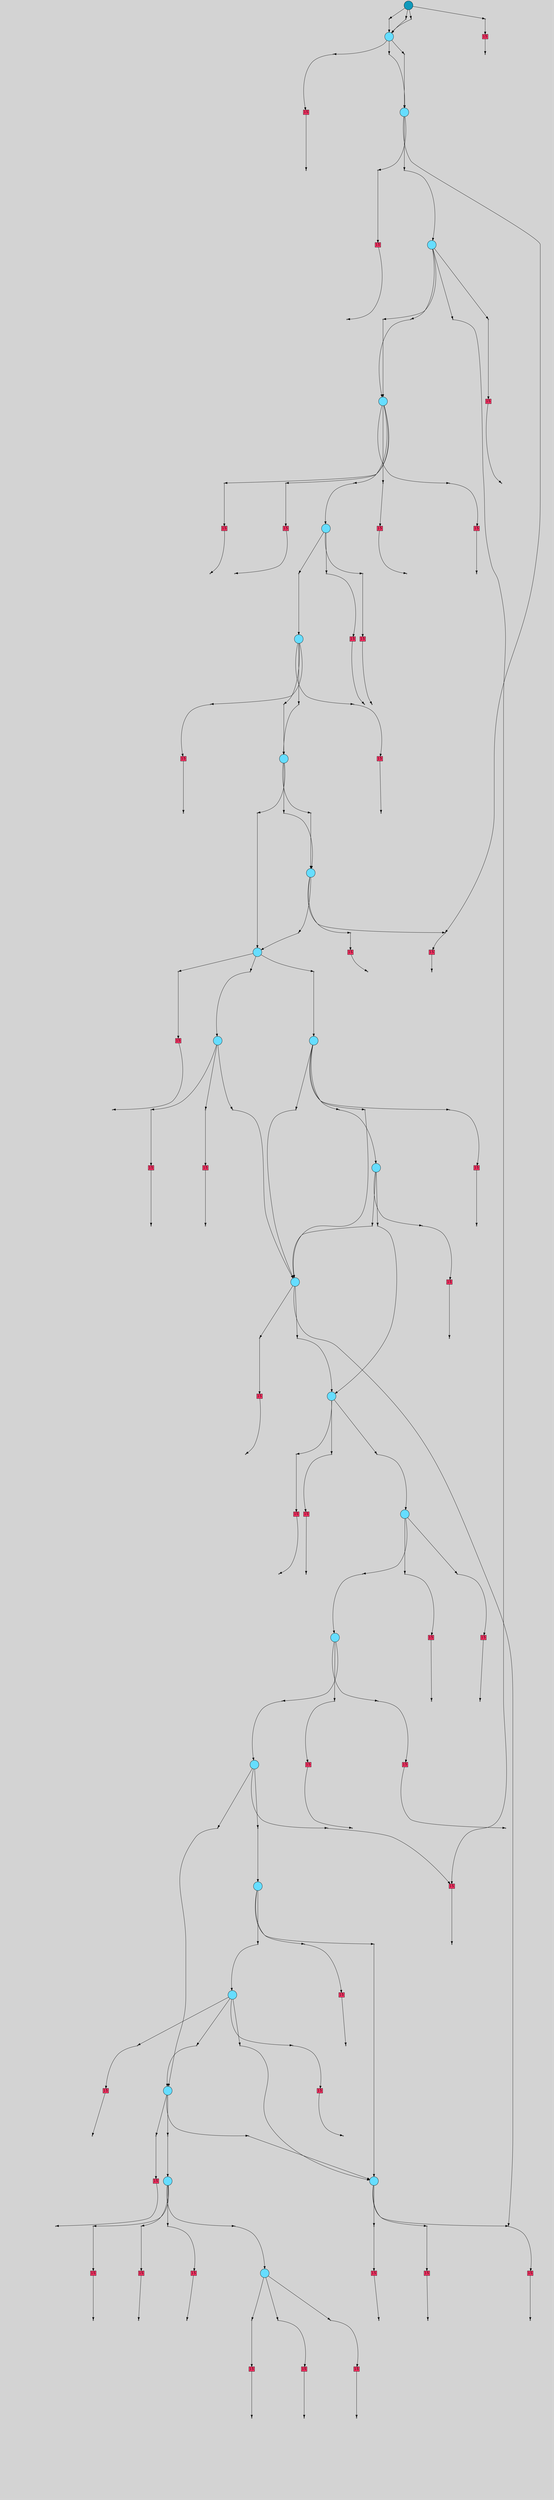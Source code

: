 // File exported with GEGELATI v1.4.0
// On the 2025-07-16 09:56:27
// With the File::TPGGraphDotExporter
digraph{
	graph[pad = "0.212, 0.055" bgcolor = lightgray]
	node[shape=circle style = filled label = ""]
		T197123 [fillcolor="#1199bb"]
		T1908668 [fillcolor="#66ddff"]
		A1975792 [fillcolor="#ff3366" shape=box margin=0.03 width=0 height=0 label="15"]
		T1857026 [fillcolor="#66ddff"]
		A1908444 [fillcolor="#ff3366" shape=box margin=0.03 width=0 height=0 label="15"]
		T1858567 [fillcolor="#66ddff"]
		A1875667 [fillcolor="#ff3366" shape=box margin=0.03 width=0 height=0 label="15"]
		A431269 [fillcolor="#ff3366" shape=box margin=0.03 width=0 height=0 label="15"]
		A93697 [fillcolor="#ff3366" shape=box margin=0.03 width=0 height=0 label="15"]
		T1059669 [fillcolor="#66ddff"]
		A1858699 [fillcolor="#ff3366" shape=box margin=0.03 width=0 height=0 label="15"]
		T675574 [fillcolor="#66ddff"]
		A1062998 [fillcolor="#ff3366" shape=box margin=0.03 width=0 height=0 label="15"]
		A1062677 [fillcolor="#ff3366" shape=box margin=0.03 width=0 height=0 label="15"]
		A1062589 [fillcolor="#ff3366" shape=box margin=0.03 width=0 height=0 label="15"]
		A740997 [fillcolor="#ff3366" shape=box margin=0.03 width=0 height=0 label="15"]
		A675775 [fillcolor="#ff3366" shape=box margin=0.03 width=0 height=0 label="15"]
		T560360 [fillcolor="#66ddff"]
		A454190 [fillcolor="#ff3366" shape=box margin=0.03 width=0 height=0 label="15"]
		T501411 [fillcolor="#66ddff"]
		A560181 [fillcolor="#ff3366" shape=box margin=0.03 width=0 height=0 label="15"]
		A560598 [fillcolor="#ff3366" shape=box margin=0.03 width=0 height=0 label="15"]
		T360520 [fillcolor="#66ddff"]
		T465554 [fillcolor="#66ddff"]
		A476459 [fillcolor="#ff3366" shape=box margin=0.03 width=0 height=0 label="15"]
		T455976 [fillcolor="#66ddff"]
		A465214 [fillcolor="#ff3366" shape=box margin=0.03 width=0 height=0 label="15"]
		T449265 [fillcolor="#66ddff"]
		A451644 [fillcolor="#ff3366" shape=box margin=0.03 width=0 height=0 label="15"]
		T428857 [fillcolor="#66ddff"]
		A456210 [fillcolor="#ff3366" shape=box margin=0.03 width=0 height=0 label="15"]
		T444625 [fillcolor="#66ddff"]
		A450767 [fillcolor="#ff3366" shape=box margin=0.03 width=0 height=0 label="15"]
		T399949 [fillcolor="#66ddff"]
		A429103 [fillcolor="#ff3366" shape=box margin=0.03 width=0 height=0 label="15"]
		A220049 [fillcolor="#ff3366" shape=box margin=0.03 width=0 height=0 label="15"]
		A179134 [fillcolor="#ff3366" shape=box margin=0.03 width=0 height=0 label="15"]
		T318774 [fillcolor="#66ddff"]
		A402847 [fillcolor="#ff3366" shape=box margin=0.03 width=0 height=0 label="15"]
		A191722 [fillcolor="#ff3366" shape=box margin=0.03 width=0 height=0 label="15"]
		T296121 [fillcolor="#66ddff"]
		A318913 [fillcolor="#ff3366" shape=box margin=0.03 width=0 height=0 label="15"]
		A292021 [fillcolor="#ff3366" shape=box margin=0.03 width=0 height=0 label="15"]
		A296337 [fillcolor="#ff3366" shape=box margin=0.03 width=0 height=0 label="15"]
		T186479 [fillcolor="#66ddff"]
		A294635 [fillcolor="#ff3366" shape=box margin=0.03 width=0 height=0 label="15"]
		T241096 [fillcolor="#66ddff"]
		T264306 [fillcolor="#66ddff"]
		A240947 [fillcolor="#ff3366" shape=box margin=0.03 width=0 height=0 label="15"]
		T219767 [fillcolor="#66ddff"]
		T220877 [fillcolor="#66ddff"]
		A264562 [fillcolor="#ff3366" shape=box margin=0.03 width=0 height=0 label="15"]
		T249324 [fillcolor="#66ddff"]
		A220050 [fillcolor="#ff3366" shape=box margin=0.03 width=0 height=0 label="15"]
		A211495 [fillcolor="#ff3366" shape=box margin=0.03 width=0 height=0 label="15"]
		A221184 [fillcolor="#ff3366" shape=box margin=0.03 width=0 height=0 label="15"]
		A221185 [fillcolor="#ff3366" shape=box margin=0.03 width=0 height=0 label="15"]
		A209783 [fillcolor="#ff3366" shape=box margin=0.03 width=0 height=0 label="15"]
		T193301 [fillcolor="#66ddff"]
		A248711 [fillcolor="#ff3366" shape=box margin=0.03 width=0 height=0 label="15"]
		A247902 [fillcolor="#ff3366" shape=box margin=0.03 width=0 height=0 label="15"]
		A193163 [fillcolor="#ff3366" shape=box margin=0.03 width=0 height=0 label="15"]
		A193579 [fillcolor="#ff3366" shape=box margin=0.03 width=0 height=0 label="15"]
		A190663 [fillcolor="#ff3366" shape=box margin=0.03 width=0 height=0 label="15"]
		P8458591 [fillcolor="#cccccc" shape=point label="0"] //
		I8458591 [shape=box style=invis label="0|14&1|56#1|75&#92;n18|18&1|317#1|23&#92;n14|0&0|230#0|282&#92;n"] //-0.082486|-0.714195|1.273672|-0.692517|1.913957|-0.499396|
		P8458591 -> I8458591[style=invis]
		T197123 -> P8458591 -> T1908668
		P8458592 [fillcolor="#cccccc" shape=point label="0"] //
		I8458592 [shape=box style=invis label="1|17&1|270#1|337&#92;n19|0&1|352#1|293&#92;n15|13&0|209#1|245&#92;n11|0&0|373#0|192&#92;n"] //0.128333|-0.428178|0.182062|-0.743319|0.956217|-0.289195|-0.423970|0.307333|
		P8458592 -> I8458592[style=invis]
		T197123 -> P8458592 -> T1908668
		P8458593 [fillcolor="#cccccc" shape=point label="0"] //
		I8458593 [shape=box style=invis label="0|14&1|56#1|75&#92;n18|18&1|317#1|23&#92;n14|0&0|230#0|282&#92;n"] //-0.082486|-0.714195|1.273672|-0.692517|1.913957|-0.499396|
		P8458593 -> I8458593[style=invis]
		T197123 -> P8458593 -> T1908668
		P8458594 [fillcolor="#cccccc" shape=point label="0"] //
		I8458594 [shape=box style=invis label="6|6&1|35#0|232&#92;n14|14&1|282#0|294&#92;n18|18&1|317#1|23&#92;n14|0&0|230#0|282&#92;n"] //0.822359|-0.882376|-0.763792|-0.409163|1.014017|-0.692517|0.821729|-0.499396|
		P8458594 -> I8458594[style=invis]
		A1975792 [fillcolor="#ff3366" shape=box margin=0.03 width=0 height=0 label="15"]
		T197123 -> P8458594 -> A1975792
		P8458595 [fillcolor="#cccccc" shape=point label="0"] //
		I8458595 [shape=box style=invis label="0|14&1|56#1|75&#92;n18|18&1|317#1|23&#92;n14|0&0|230#0|282&#92;n"] //-0.082486|-0.714195|1.273672|-0.692517|1.755929|-0.499396|
		P8458595 -> I8458595[style=invis]
		T1908668 -> P8458595 -> T1857026
		P8458596 [fillcolor="#cccccc" shape=point label="0"] //
		I8458596 [shape=box style=invis label="17|14&1|7#0|303&#92;n18|18&1|317#1|23&#92;n14|0&0|230#0|282&#92;n"] //1.996623|-0.771642|1.273672|-0.692517|2.004458|-0.499396|
		P8458596 -> I8458596[style=invis]
		T1908668 -> P8458596 -> T1857026
		P8458597 [fillcolor="#cccccc" shape=point label="0"] //
		I8458597 [shape=box style=invis label="16|18&1|75#0|130&#92;n14|11&1|315#0|330&#92;n2|14&0|203#1|331&#92;n18|18&1|317#1|23&#92;n14|0&0|230#0|282&#92;n"] //0.626305|-0.679903|-0.608011|0.505658|0.451180|0.916177|1.014017|-0.692517|0.821729|-0.499396|
		P8458597 -> I8458597[style=invis]
		A1908444 [fillcolor="#ff3366" shape=box margin=0.03 width=0 height=0 label="15"]
		T1908668 -> P8458597 -> A1908444
		P8458598 [fillcolor="#cccccc" shape=point label="1"] //
		I8458598 [shape=box style=invis label="18|10&1|269#0|357&#92;n3|2&0|130#1|205&#92;n16|11&0|67#1|338&#92;n17|14&1|186#1|222&#92;n10|23&0|213#1|320&#92;n13|21&0|110#1|344&#92;n11|7&0|333#1|332&#92;n15|4&0|170#0|274&#92;n1|2&0|11#1|41&#92;n16|14&0|220#1|182&#92;n13|11&1|272#1|66&#92;n2|12&1|300#1|11&#92;n3|13&1|52#0|218&#92;n12|9&0|287#1|287&#92;n19|17&0|324#0|116&#92;n8|6&1|174#1|261&#92;n0|8&0|151#1|208&#92;n11|1&1|224#0|113&#92;n16|0&0|9#1|223&#92;n14|12&1|120#1|22&#92;n18|5&0|90#0|323&#92;n10|3&0|15#1|345&#92;n10|16&1|307#1|229&#92;n9|9&1|121#1|193&#92;n18|10&0|151#0|70&#92;n18|4&1|320#1|31&#92;n"] //-0.950940|0.740096|0.116386|0.870021|-0.665514|0.295722|1.216103|-0.627510|-0.794146|-0.423608|-0.004706|-0.708082|0.727714|0.028611|0.042089|0.966024|-0.636440|-0.094304|0.856597|-0.409199|-0.486568|-0.223990|0.516459|-0.388522|0.771317|-0.535229|0.969248|-0.065834|0.818330|0.553154|-0.983397|-0.872413|-0.072571|0.707027|0.693030|-0.253008|-0.711969|-0.419993|-0.501717|0.154143|0.485943|-0.698272|-0.162629|-0.281589|0.654704|0.720138|-0.670054|-0.303397|0.589817|0.023765|-0.365667|-0.363408|
		P8458598 -> I8458598[style=invis]
		A1975792 -> P8458598
		P8458599 [fillcolor="#cccccc" shape=point label="0"] //
		I8458599 [shape=box style=invis label="0|14&1|56#1|75&#92;n18|18&1|317#1|23&#92;n14|0&0|230#0|282&#92;n"] //-0.082486|-0.714195|1.273672|-0.692517|2.004458|-0.499396|
		P8458599 -> I8458599[style=invis]
		T1857026 -> P8458599 -> T1858567
		P8458600 [fillcolor="#cccccc" shape=point label="0"] //
		I8458600 [shape=box style=invis label="18|11&1|343#0|131&#92;n3|12&1|127#0|107&#92;n16|0&0|12#1|148&#92;n"] //-0.002105|-0.811353|0.376805|0.892085|0.295171|0.363628|
		P8458600 -> I8458600[style=invis]
		A1875667 [fillcolor="#ff3366" shape=box margin=0.03 width=0 height=0 label="15"]
		T1857026 -> P8458600 -> A1875667
		P8458601 [fillcolor="#cccccc" shape=point label="0"] //
		I8458601 [shape=box style=invis label="16|18&1|75#0|130&#92;n14|11&1|315#0|330&#92;n2|14&0|203#1|331&#92;n18|18&1|317#1|23&#92;n14|0&0|230#0|282&#92;n"] //0.626305|-0.679903|-0.608011|0.505658|0.451180|0.916177|1.014017|-0.692517|0.821729|-0.499396|
		P8458601 -> I8458601[style=invis]
		A431269 [fillcolor="#ff3366" shape=box margin=0.03 width=0 height=0 label="15"]
		T1857026 -> P8458601 -> A431269
		P8458602 [fillcolor="#cccccc" shape=point label="1"] //
		I8458602 [shape=box style=invis label="17|14&1|186#1|222&#92;n12|7&1|359#0|304&#92;n17|16&0|334#1|237&#92;n8|20&0|232#1|12&#92;n5|13&1|37#0|247&#92;n0|19&1|208#0|92&#92;n14|16&1|284#0|187&#92;n16|17&1|330#0|191&#92;n8|1&1|325#0|14&#92;n13|21&0|113#0|16&#92;n19|4&0|61#0|31&#92;n12|3&0|28#1|199&#92;n5|22&0|21#0|122&#92;n14|21&1|307#0|139&#92;n4|10&0|61#0|147&#92;n16|11&0|67#1|338&#92;n16|20&1|39#1|196&#92;n5|17&1|93#1|278&#92;n15|9&0|22#1|281&#92;n0|0&0|140#0|213&#92;n0|6&0|121#0|323&#92;n12|16&1|79#1|171&#92;n12|13&1|226#0|41&#92;n12|3&1|356#0|129&#92;n3|17&1|127#1|275&#92;n1|5&1|295#1|79&#92;n11|1&1|224#0|113&#92;n7|8&1|13#0|85&#92;n15|9&1|270#0|108&#92;n0|2&0|147#0|62&#92;n2|12&1|70#1|25&#92;n17|3&1|162#1|209&#92;n13|11&1|272#1|66&#92;n5|4&1|320#1|31&#92;n8|14&0|225#1|103&#92;n"] //1.216103|-0.627510|0.171540|0.367351|-0.989735|0.813988|-0.096256|-0.546209|0.553512|-0.918827|-0.228751|0.493862|-0.987647|-0.185901|0.965343|-0.888838|-0.093053|-0.649959|0.182567|-0.026999|-0.901806|0.500173|-0.162629|-0.281589|-0.526623|0.797763|0.456421|-0.180854|0.462007|-0.936509|-0.665514|0.295722|1.107015|-0.312877|0.592628|-0.115756|0.655184|-0.443145|0.077765|0.583484|0.118610|-0.534602|-0.121806|0.052173|-0.285236|0.371268|-0.977641|-0.796756|0.756233|-0.605092|0.224228|-0.176635|0.693030|-0.253008|-0.557304|-0.651795|0.547357|-0.704518|-0.456324|0.032654|-0.470193|0.068765|-0.658461|0.006090|-0.486568|-0.223990|-0.365667|-0.363408|-0.746255|0.539081|
		P8458602 -> I8458602[style=invis]
		A1908444 -> P8458602
		P8458603 [fillcolor="#cccccc" shape=point label="0"] //
		I8458603 [shape=box style=invis label="17|14&1|78#0|303&#92;n18|18&1|317#1|23&#92;n14|0&0|230#0|282&#92;n"] //-1.054699|-0.771642|1.273672|-0.692517|2.004458|-0.499396|
		P8458603 -> I8458603[style=invis]
		A93697 [fillcolor="#ff3366" shape=box margin=0.03 width=0 height=0 label="15"]
		T1858567 -> P8458603 -> A93697
		P8458604 [fillcolor="#cccccc" shape=point label="0"] //
		I8458604 [shape=box style=invis label="15|17&1|66#0|71&#92;n18|18&1|317#1|23&#92;n3|14&0|137#1|340&#92;n14|0&0|230#0|282&#92;n"] //-0.404294|-0.121094|1.273672|-0.692517|0.504715|-0.561789|2.004458|-0.499396|
		P8458604 -> I8458604[style=invis]
		T1858567 -> P8458604 -> T1059669
		P8458605 [fillcolor="#cccccc" shape=point label="0"] //
		I8458605 [shape=box style=invis label="6|14&1|313#0|100&#92;n10|18&1|317#1|23&#92;n14|0&0|230#0|282&#92;n"] //-0.530289|0.091966|0.524611|-0.692517|0.821729|-0.499396|
		P8458605 -> I8458605[style=invis]
		A1858699 [fillcolor="#ff3366" shape=box margin=0.03 width=0 height=0 label="15"]
		T1858567 -> P8458605 -> A1858699
		P8458606 [fillcolor="#cccccc" shape=point label="0"] //
		I8458606 [shape=box style=invis label="7|0&1|63#0|110&#92;n"] //-0.232121|-0.498806|
		P8458606 -> I8458606[style=invis]
		T1858567 -> P8458606 -> T1059669
		P8458607 [fillcolor="#cccccc" shape=point label="1"] //
		I8458607 [shape=box style=invis label="2|16&0|247#0|81&#92;n8|12&0|232#1|12&#92;n14|18&0|353#0|132&#92;n5|21&1|335#1|218&#92;n2|23&1|47#0|207&#92;n12|14&1|61#0|287&#92;n15|17&1|312#0|92&#92;n2|18&0|185#0|234&#92;n11|11&1|62#1|299&#92;n10|9&1|356#1|268&#92;n12|19&0|177#1|150&#92;n18|23&0|134#1|33&#92;n11|7&0|333#1|332&#92;n5|5&1|226#0|158&#92;n8|14&0|38#1|103&#92;n13|4&1|352#0|357&#92;n11|3&0|43#0|254&#92;n13|17&0|293#0|143&#92;n18|1&1|134#1|247&#92;n13|0&0|174#0|195&#92;n11|6&1|174#1|261&#92;n12|10&0|0#0|254&#92;n16|14&0|220#1|182&#92;n0|8&0|151#1|208&#92;n1|2&0|11#1|41&#92;n12|13&1|226#0|145&#92;n11|1&1|112#0|113&#92;n2|23&1|22#0|370&#92;n14|12&1|120#1|22&#92;n18|5&0|90#0|323&#92;n15|0&0|170#0|274&#92;n19|19&1|340#0|80&#92;n4|22&0|204#0|95&#92;n14|11&1|288#0|46&#92;n2|23&0|67#1|372&#92;n19|12&0|23#1|236&#92;n9|9&1|121#1|193&#92;n18|10&0|151#0|70&#92;n18|4&1|320#1|31&#92;n"] //-0.596109|-0.263537|-0.096256|-0.546209|0.334128|-0.419018|-0.954765|-0.544903|0.170117|-0.339880|0.165152|0.021127|-0.797609|0.695311|-0.012948|-0.166171|0.478439|0.050380|0.005379|0.434518|0.467445|-0.525583|-0.557935|0.896779|0.727714|0.028611|-0.367399|-0.316798|-0.746255|0.539081|-0.472651|-0.597510|-0.309682|0.817529|1.198681|-0.969193|0.230444|-0.753661|-1.092979|-0.289934|-0.983397|-0.872413|-0.427572|-0.862211|0.856597|-0.409199|-0.072571|0.707027|-0.636440|-0.094304|-0.285236|0.371268|0.693030|-0.253008|0.075826|0.317895|-0.501717|0.154143|0.485943|-0.698272|0.042089|0.966024|-0.435292|-0.461157|-0.376997|-0.100650|-0.141410|0.440125|0.668147|-0.022754|0.634148|-0.863742|-0.670054|-0.303397|0.589817|0.023765|-0.365667|-0.363408|
		P8458607 -> I8458607[style=invis]
		A1875667 -> P8458607
		P8458608 [fillcolor="#cccccc" shape=point label="1"] //
		I8458608 [shape=box style=invis label="18|9&1|95#1|7&#92;n1|19&0|179#0|272&#92;n6|1&0|362#1|322&#92;n13|19&0|38#0|283&#92;n17|14&1|186#1|222&#92;n0|10&1|75#0|249&#92;n17|3&1|162#1|209&#92;n5|22&0|21#0|122&#92;n16|11&0|67#1|338&#92;n5|2&1|0#0|87&#92;n15|9&0|22#1|281&#92;n7|3&0|3#0|249&#92;n0|6&0|121#0|323&#92;n7|11&1|9#1|236&#92;n3|13&1|52#0|218&#92;n6|7&0|181#1|354&#92;n5|21&1|124#1|360&#92;n2|16&0|247#0|81&#92;n19|12&0|23#1|236&#92;n3|17&1|127#1|275&#92;n1|20&1|262#0|299&#92;n0|0&0|140#0|213&#92;n1|5&1|295#1|79&#92;n11|1&1|224#0|113&#92;n18|8&1|13#0|85&#92;n9|9&1|121#1|134&#92;n0|2&0|147#0|62&#92;n1|3&0|189#0|77&#92;n17|5&1|179#1|324&#92;n13|11&1|272#1|66&#92;n11|4&1|320#1|31&#92;n8|14&0|225#1|103&#92;n"] //-0.615415|-0.884585|-0.393484|-0.915009|0.739323|0.983474|0.596097|-0.505220|1.216103|-0.627510|-0.640781|0.740675|-0.658461|0.006090|-0.526623|0.797763|-0.665514|0.295722|-0.016421|0.157401|0.655184|-0.443145|0.321954|-0.501156|0.118610|-0.534602|0.674623|0.329856|0.771317|-0.535229|0.393098|0.313828|-0.990854|-0.119920|-0.596109|-0.263537|0.634148|-0.863742|0.756233|-0.605092|-0.321431|0.052610|0.077765|0.583484|0.224228|-0.176635|0.693030|-0.253008|-0.557304|-0.651795|-0.670054|-0.303397|-0.456324|0.032654|0.683258|0.745393|-0.542002|-0.608766|-0.486568|-0.223990|-0.365667|-0.363408|-0.746255|0.539081|
		P8458608 -> I8458608[style=invis]
		A431269 -> P8458608
		P8458609 [fillcolor="#cccccc" shape=point label="1"] //
		I8458609 [shape=box style=invis label="3|4&1|116#1|356&#92;n9|22&1|369#0|319&#92;n9|0&0|249#0|156&#92;n3|23&0|358#1|120&#92;n6|3&1|210#0|220&#92;n19|20&1|353#1|286&#92;n17|9&0|310#1|298&#92;n19|2&0|28#0|224&#92;n11|4&1|127#1|144&#92;n2|6&0|253#1|161&#92;n10|8&0|105#0|220&#92;n4|16&0|37#0|51&#92;n17|22&1|136#0|247&#92;n17|10&0|352#1|94&#92;n7|3&0|92#0|249&#92;n6|13&0|262#0|317&#92;n4|7&0|263#0|4&#92;n14|11&0|174#1|55&#92;n19|15&0|241#0|167&#92;n9|9&1|138#0|335&#92;n5|14&1|224#1|30&#92;n1|12&1|219#0|106&#92;n"] //0.327374|0.493594|-0.000289|-0.920543|0.540280|0.584160|0.264206|0.692464|-0.776019|0.122260|0.402701|-0.506534|0.997999|-0.680075|-1.360766|0.203337|-0.119476|0.471288|0.147673|-0.375676|-0.671804|0.590924|0.190033|0.842314|0.344592|-0.595476|-0.557664|0.426768|0.321954|-0.501156|-0.312792|0.201662|-0.815218|0.738551|-0.029714|0.341309|0.029965|0.426529|0.966197|-0.362007|-0.652865|-0.295746|0.392990|0.717940|
		P8458609 -> I8458609[style=invis]
		A93697 -> P8458609
		P8458610 [fillcolor="#cccccc" shape=point label="0"] //
		I8458610 [shape=box style=invis label="5|14&1|117#0|294&#92;n18|18&1|317#1|23&#92;n14|0&0|230#0|282&#92;n"] //-0.111057|-0.023438|1.157779|-0.692517|1.008406|-0.499396|
		P8458610 -> I8458610[style=invis]
		T1059669 -> P8458610 -> T675574
		P8458611 [fillcolor="#cccccc" shape=point label="0"] //
		I8458611 [shape=box style=invis label="11|14&1|56#1|75&#92;n18|18&1|317#1|23&#92;n14|0&0|230#0|282&#92;n"] //-0.082486|-0.930470|1.157779|-0.692517|1.008406|-0.499396|
		P8458611 -> I8458611[style=invis]
		A1062998 [fillcolor="#ff3366" shape=box margin=0.03 width=0 height=0 label="15"]
		T1059669 -> P8458611 -> A1062998
		P8458612 [fillcolor="#cccccc" shape=point label="0"] //
		I8458612 [shape=box style=invis label="12|21&0|239#0|278&#92;n0|0&0|141#1|66&#92;n13|22&0|24#1|107&#92;n17|17&0|22#1|43&#92;n17|7&0|161#0|220&#92;n7|4&0|31#1|242&#92;n17|3&1|13#1|144&#92;n1|4&0|3#0|28&#92;n5|21&0|364#1|178&#92;n19|1&1|331#0|239&#92;n13|16&1|68#0|165&#92;n6|2&0|88#0|1&#92;n11|21&0|73#0|146&#92;n6|12&0|213#1|173&#92;n16|13&1|11#0|210&#92;n3|19&1|85#0|180&#92;n2|14&0|211#0|85&#92;n18|18&1|317#1|23&#92;n14|0&0|230#0|282&#92;n"] //-0.534825|-0.957850|0.816172|-0.821091|-0.492555|0.919835|0.479036|-0.706933|-0.827841|0.290704|0.257920|-0.608589|1.353007|0.800709|-0.194201|0.291428|-0.671014|0.616667|-0.376422|-0.153480|-0.296915|-0.304488|-0.013008|-0.508972|0.572638|-0.992944|0.876016|0.068854|0.785126|0.610326|-0.169109|0.935409|-0.236848|-0.647992|1.014017|-0.692517|1.008406|-0.499396|
		P8458612 -> I8458612[style=invis]
		A1062677 [fillcolor="#ff3366" shape=box margin=0.03 width=0 height=0 label="15"]
		T1059669 -> P8458612 -> A1062677
		P8458613 [fillcolor="#cccccc" shape=point label="0"] //
		I8458613 [shape=box style=invis label="18|11&1|343#0|131&#92;n3|12&1|127#0|107&#92;n16|0&0|12#1|148&#92;n"] //-0.002105|-0.811353|0.376805|0.892085|0.295171|0.363628|
		P8458613 -> I8458613[style=invis]
		A1062589 [fillcolor="#ff3366" shape=box margin=0.03 width=0 height=0 label="15"]
		T1059669 -> P8458613 -> A1062589
		P8458614 [fillcolor="#cccccc" shape=point label="0"] //
		I8458614 [shape=box style=invis label="16|18&1|75#0|130&#92;n14|11&1|315#0|330&#92;n2|14&0|203#1|331&#92;n18|18&1|317#1|23&#92;n14|0&0|230#0|282&#92;n"] //0.626305|-0.679903|-0.608011|0.505658|0.451180|0.916177|1.014017|-0.692517|0.821729|-0.499396|
		P8458614 -> I8458614[style=invis]
		A740997 [fillcolor="#ff3366" shape=box margin=0.03 width=0 height=0 label="15"]
		T1059669 -> P8458614 -> A740997
		P8458615 [fillcolor="#cccccc" shape=point label="1"] //
		I8458615 [shape=box style=invis label="10|10&1|269#1|27&#92;n9|0&0|125#0|248&#92;n5|22&1|205#0|252&#92;n9|9&1|138#0|112&#92;n9|14&1|78#0|134&#92;n10|11&1|307#1|193&#92;n0|5&0|214#1|364&#92;n8|1&1|29#1|209&#92;n12|13&1|40#0|145&#92;n6|2&1|130#1|24&#92;n17|3&0|289#0|233&#92;n11|4&0|127#1|288&#92;n19|12&0|28#0|224&#92;n13|12&0|268#0|372&#92;n16|8&1|190#0|130&#92;n15|1&1|340#0|98&#92;n7|16&0|247#0|21&#92;n10|6&1|194#1|133&#92;n"] //-0.024461|-0.673882|0.540280|0.584160|-0.577537|0.634539|0.966197|-0.362007|-0.408825|-0.125240|0.654704|0.720138|-0.159557|0.940831|-0.601522|0.790912|-0.354124|0.371268|-0.974387|0.325256|-0.535972|-0.543034|-0.119476|0.520169|-1.360766|0.203337|0.758567|0.860642|-0.089974|0.656630|-0.019434|-0.024534|-0.596109|-0.263537|0.422632|0.989829|
		P8458615 -> I8458615[style=invis]
		A1858699 -> P8458615
		P8458616 [fillcolor="#cccccc" shape=point label="0"] //
		I8458616 [shape=box style=invis label="15|0&1|152#1|228&#92;n"] //0.105914|0.874433|
		P8458616 -> I8458616[style=invis]
		A675775 [fillcolor="#ff3366" shape=box margin=0.03 width=0 height=0 label="15"]
		T675574 -> P8458616 -> A675775
		P8458617 [fillcolor="#cccccc" shape=point label="0"] //
		I8458617 [shape=box style=invis label="5|14&1|117#0|294&#92;n18|18&1|317#1|23&#92;n14|0&0|230#0|282&#92;n"] //-0.111057|-0.023438|1.014017|-0.692517|1.008406|-0.499396|
		P8458617 -> I8458617[style=invis]
		T675574 -> P8458617 -> T560360
		P8458618 [fillcolor="#cccccc" shape=point label="0"] //
		I8458618 [shape=box style=invis label="16|18&1|75#0|130&#92;n14|11&1|315#0|330&#92;n2|14&0|203#1|331&#92;n18|18&1|317#1|23&#92;n14|0&0|230#0|282&#92;n"] //0.626305|-0.679903|-0.608011|0.505658|0.451180|0.916177|1.014017|-0.692517|0.821729|-0.499396|
		P8458618 -> I8458618[style=invis]
		A454190 [fillcolor="#ff3366" shape=box margin=0.03 width=0 height=0 label="15"]
		T675574 -> P8458618 -> A454190
		P8458619 [fillcolor="#cccccc" shape=point label="1"] //
		I8458619 [shape=box style=invis label="3|10&1|151#1|236&#92;n1|9&0|247#0|176&#92;n2|7&1|147#1|371&#92;n5|8&0|10#0|80&#92;n18|0&0|9#1|109&#92;n6|4&1|132#0|10&#92;n8|3&0|319#1|205&#92;n7|6&0|9#1|182&#92;n3|14&0|244#0|37&#92;n5|23&0|59#0|15&#92;n1|12&0|297#1|362&#92;n6|16&0|59#1|318&#92;n3|9&1|272#1|150&#92;n17|2&1|104#0|215&#92;n3|4&1|167#1|356&#92;n10|5&1|266#1|129&#92;n9|15&0|312#1|8&#92;n19|0&1|192#0|247&#92;n0|1&1|75#0|23&#92;n6|11&0|289#1|37&#92;n"] //-0.534293|0.275051|-0.926896|-0.853435|-0.108300|-0.819818|0.383320|-0.317144|-0.471682|-0.927680|0.200855|0.634089|0.603967|0.599098|0.674623|0.329856|0.235351|0.389575|0.928982|0.193572|-0.177498|-0.897323|0.341633|-0.921536|0.444458|0.145625|-0.592283|-0.728823|0.327374|0.493594|-0.849049|-0.026690|-0.433350|-0.376876|0.958140|-0.442725|-0.640781|0.740675|-0.350382|-0.369413|
		P8458619 -> I8458619[style=invis]
		A1062998 -> P8458619
		P8458620 [fillcolor="#cccccc" shape=point label="1"] //
		I8458620 [shape=box style=invis label="13|21&0|110#1|344&#92;n15|23&0|213#1|320&#92;n16|3&0|102#1|85&#92;n13|0&0|293#0|143&#92;n0|6&0|171#0|264&#92;n5|7&0|269#1|286&#92;n6|21&1|322#1|5&#92;n13|4&0|245#1|272&#92;n13|21&1|27#0|357&#92;n8|15&0|173#1|232&#92;n18|10&0|151#0|70&#92;n11|19&1|62#1|299&#92;n0|18&0|237#0|19&#92;n6|14&0|159#1|97&#92;n9|9&1|121#1|160&#92;n13|12&1|140#1|323&#92;n18|1&0|43#1|247&#92;n5|8&0|364#0|170&#92;n14|4&1|299#0|282&#92;n18|2&0|158#1|213&#92;n7|13&0|365#0|117&#92;n15|11&1|140#0|53&#92;n11|15&0|124#1|288&#92;n19|4&0|61#0|31&#92;n16|14&0|62#1|36&#92;n9|13&1|226#0|145&#92;n5|5&1|312#1|367&#92;n16|16&1|335#1|217&#92;n1|3&1|162#1|209&#92;n19|0&1|340#0|97&#92;n"] //-0.004706|-0.708082|-0.794146|-0.423608|-0.060544|0.099128|0.650619|-0.969193|-0.728539|0.271588|-0.162011|0.419641|0.817318|-0.807272|-0.914597|0.919393|-0.472651|-0.597510|0.295574|-0.068155|0.589817|0.023765|0.478439|0.050380|-0.859873|-0.908088|0.194481|0.061393|-0.670054|-0.303397|-0.858641|-0.409237|0.193856|-0.753661|0.383320|-0.317144|-0.441632|0.173286|0.952889|-0.821957|-0.192157|-0.661154|-0.753329|-0.994523|-1.910623|-0.739738|-1.045278|0.500173|-0.890916|0.078534|-0.285236|0.371268|0.422632|0.989829|-0.704590|-0.464681|-0.658461|0.006090|-0.314598|-0.461157|
		P8458620 -> I8458620[style=invis]
		A1062677 -> P8458620
		P8458621 [fillcolor="#cccccc" shape=point label="1"] //
		I8458621 [shape=box style=invis label="15|17&1|312#0|92&#92;n2|16&0|247#0|81&#92;n8|12&0|232#1|12&#92;n14|18&0|353#0|132&#92;n12|11&1|96#0|367&#92;n2|18&0|185#0|234&#92;n11|7&0|333#1|332&#92;n1|2&0|11#1|41&#92;n13|4&1|352#0|357&#92;n18|1&1|134#1|247&#92;n2|12&1|300#1|202&#92;n19|17&0|324#0|116&#92;n8|6&1|174#1|261&#92;n16|14&0|220#1|182&#92;n0|8&0|151#1|208&#92;n12|13&1|226#0|145&#92;n11|1&1|112#0|113&#92;n14|12&1|120#1|22&#92;n18|5&0|90#0|323&#92;n15|0&0|170#0|274&#92;n10|3&0|15#1|345&#92;n10|16&1|307#1|229&#92;n9|9&1|121#1|193&#92;n18|10&0|151#0|70&#92;n18|4&1|320#1|31&#92;n"] //-0.797609|0.695311|-0.596109|-0.263537|-0.096256|-0.546209|0.334128|-0.419018|-0.815900|0.641819|-0.012948|-0.166171|0.727714|0.028611|-0.636440|-0.094304|-0.472651|-0.597510|0.230444|-0.753661|0.516459|-0.388522|1.572837|0.553154|-0.983397|-0.872413|0.856597|-0.409199|-0.072571|0.707027|-0.285236|0.371268|0.693030|-0.253008|-0.501717|0.154143|0.485943|-0.698272|0.042089|0.966024|-0.162629|-0.281589|0.654704|0.720138|-0.670054|-0.303397|0.589817|0.023765|-0.365667|-0.363408|
		P8458621 -> I8458621[style=invis]
		A1062589 -> P8458621
		P8458622 [fillcolor="#cccccc" shape=point label="1"] //
		I8458622 [shape=box style=invis label="5|21&1|364#1|255&#92;n0|18&0|237#0|19&#92;n18|5&0|90#0|323&#92;n19|7&1|362#0|142&#92;n8|15&0|173#1|232&#92;n18|10&0|151#0|70&#92;n11|19&1|62#1|126&#92;n13|9&1|49#1|149&#92;n13|7&1|128#1|21&#92;n7|18&1|175#1|267&#92;n17|6&1|9#1|236&#92;n6|14&0|159#1|97&#92;n13|12&1|140#1|323&#92;n18|1&0|43#1|247&#92;n14|4&1|299#0|282&#92;n18|2&0|158#1|213&#92;n8|14&0|38#1|103&#92;n11|15&0|124#1|288&#92;n8|11&1|98#0|310&#92;n6|8&1|284#1|202&#92;n9|13&1|226#0|145&#92;n5|5&1|312#1|367&#92;n4|3&1|282#1|307&#92;n9|16&0|247#0|81&#92;n15|4&1|331#1|279&#92;n19|0&1|340#0|97&#92;n"] //0.175784|0.901790|-0.859873|-0.908088|0.485943|-0.698272|0.863125|0.847775|0.295574|-0.068155|0.589817|0.023765|0.478439|0.050380|-0.198697|0.829381|0.083164|-0.511832|0.846949|0.532070|0.674623|0.329856|0.194481|0.061393|-0.858641|-0.409237|0.193856|-0.753661|-0.441632|0.173286|0.952889|-0.821957|-0.746255|0.539081|-1.910623|-0.739738|0.247840|-0.805775|-0.267236|-0.764934|-0.285236|0.371268|0.422632|0.989829|0.312037|-0.046805|-0.596109|-0.263537|0.141312|0.755017|-0.314598|-0.461157|
		P8458622 -> I8458622[style=invis]
		A740997 -> P8458622
		P8458623 [fillcolor="#cccccc" shape=point label="1"] //
		I8458623 [shape=box style=invis label="4|0&1|181#1|109&#92;n11|11&0|372#0|17&#92;n19|19&0|131#0|200&#92;n8|10&1|80#1|359&#92;n5|22&1|196#0|166&#92;n19|1&0|278#0|70&#92;n3|4&1|116#1|17&#92;n0|21&0|307#0|214&#92;n10|16&1|307#1|193&#92;n14|1&0|361#0|285&#92;n12|13&1|298#1|194&#92;n15|5&0|28#1|361&#92;n17|6&0|226#1|217&#92;n18|4&1|46#0|31&#92;n6|12&1|300#0|64&#92;n0|10&1|75#0|249&#92;n3|17&0|6#1|14&#92;n9|9&1|138#0|186&#92;n11|3&0|109#0|121&#92;n12|7&0|49#1|109&#92;n14|15&1|203#0|329&#92;n13|14&1|203#1|200&#92;n2|8&1|254#0|240&#92;n"] //0.793466|0.219908|0.513070|-0.273633|-0.731576|-0.415478|0.924317|-0.426989|-0.577537|0.634539|-0.077477|-0.355871|0.327374|0.493594|0.456421|-0.180854|0.654704|0.720138|0.896704|-0.950559|0.607368|-0.563665|-0.090119|-0.983910|-0.386517|0.632941|-0.365667|-0.363408|0.516459|-0.388522|-0.640781|0.740675|-0.275902|-0.823615|0.966197|-0.362007|-0.804108|0.555922|-0.595186|0.277594|0.331690|-0.568577|-0.684450|-0.211929|-0.777468|0.037169|
		P8458623 -> I8458623[style=invis]
		A675775 -> P8458623
		P8458624 [fillcolor="#cccccc" shape=point label="0"] //
		I8458624 [shape=box style=invis label="1|2&1|123#1|253&#92;n9|18&1|137#1|231&#92;n0|23&0|282#0|138&#92;n0|16&0|290#0|138&#92;n12|1&0|287#0|184&#92;n15|14&0|97#0|274&#92;n18|18&1|317#1|23&#92;n14|0&0|230#0|282&#92;n"] //-0.809818|0.423078|-0.886605|-0.165223|0.766865|-0.782005|-0.590425|0.870028|0.513672|0.908512|0.714232|-0.421670|1.014017|-0.692517|1.008406|-0.499396|
		P8458624 -> I8458624[style=invis]
		T560360 -> P8458624 -> T501411
		P8458625 [fillcolor="#cccccc" shape=point label="0"] //
		I8458625 [shape=box style=invis label="18|15&1|254#0|360&#92;n10|18&1|49#0|159&#92;n8|1&0|186#0|246&#92;n15|14&0|97#0|274&#92;n18|18&1|317#1|23&#92;n14|0&0|230#0|282&#92;n"] //0.629711|-0.153811|-0.998264|-0.599178|-0.540273|-0.313616|0.714232|-0.421670|1.014017|-0.692517|1.008406|-0.499396|
		P8458625 -> I8458625[style=invis]
		T560360 -> P8458625 -> T501411
		P8458626 [fillcolor="#cccccc" shape=point label="0"] //
		I8458626 [shape=box style=invis label="16|18&1|75#0|130&#92;n14|11&1|315#0|330&#92;n2|14&0|203#1|331&#92;n18|18&1|317#1|23&#92;n14|0&0|230#0|282&#92;n"] //0.626305|-0.679903|-0.608011|0.505658|0.451180|0.916177|1.014017|-0.692517|0.821729|-0.499396|
		P8458626 -> I8458626[style=invis]
		A560181 [fillcolor="#ff3366" shape=box margin=0.03 width=0 height=0 label="15"]
		T560360 -> P8458626 -> A560181
		P8458627 [fillcolor="#cccccc" shape=point label="0"] //
		I8458627 [shape=box style=invis label="8|14&1|90#0|275&#92;n18|18&1|317#1|23&#92;n14|0&0|230#0|282&#92;n"] //0.733999|-0.616011|1.014017|-0.692517|1.008406|-0.499396|
		P8458627 -> I8458627[style=invis]
		A560598 [fillcolor="#ff3366" shape=box margin=0.03 width=0 height=0 label="15"]
		T560360 -> P8458627 -> A560598
		P8458628 [fillcolor="#cccccc" shape=point label="1"] //
		I8458628 [shape=box style=invis label="15|21&0|116#1|161&#92;n0|18&0|237#0|19&#92;n18|5&0|90#0|323&#92;n16|18&1|362#0|201&#92;n8|15&0|173#1|232&#92;n11|19&1|62#1|299&#92;n6|14&0|159#1|97&#92;n8|6&1|174#1|261&#92;n9|9&1|121#1|160&#92;n13|12&1|140#1|323&#92;n18|1&0|43#1|247&#92;n14|4&1|299#0|282&#92;n18|2&0|158#1|213&#92;n7|13&0|365#0|117&#92;n15|11&1|140#0|53&#92;n11|15&0|124#1|288&#92;n19|4&0|61#0|31&#92;n9|10&1|357#1|178&#92;n6|8&1|284#1|202&#92;n9|13&1|226#0|145&#92;n5|5&1|312#1|367&#92;n12|3&1|356#0|129&#92;n16|16&1|335#1|217&#92;n6|0&0|179#1|66&#92;n"] //0.916280|0.247286|-0.859873|-0.908088|0.485943|-0.698272|-0.122164|0.447815|0.295574|-0.068155|0.478439|0.050380|0.194481|0.061393|-0.983397|-0.872413|-0.670054|-0.303397|-0.858641|-0.409237|0.193856|-0.753661|-0.441632|0.173286|0.952889|-0.821957|-0.192157|-0.661154|-0.753329|-0.994523|-1.910623|-0.739738|-1.045278|0.500173|-0.752031|0.793177|-0.267236|-0.764934|-0.285236|0.371268|0.422632|0.989829|-0.977641|-0.796756|-0.704590|-0.464681|0.546066|-0.434069|
		P8458628 -> I8458628[style=invis]
		A454190 -> P8458628
		P8458629 [fillcolor="#cccccc" shape=point label="0"] //
		I8458629 [shape=box style=invis label="1|1&1|204#1|273&#92;n15|14&0|97#0|274&#92;n18|18&1|317#1|23&#92;n14|0&0|230#0|282&#92;n"] //-0.002432|0.150069|0.714232|-0.421670|1.014017|-0.692517|0.821729|-0.499396|
		P8458629 -> I8458629[style=invis]
		T501411 -> P8458629 -> T360520
		P8458630 [fillcolor="#cccccc" shape=point label="0"] //
		I8458630 [shape=box style=invis label="1|1&1|204#1|273&#92;n15|14&0|97#0|274&#92;n18|18&1|317#1|23&#92;n14|0&0|230#0|282&#92;n"] //-0.002432|0.150069|0.714232|-0.421670|1.014017|-0.692517|0.821729|-0.499396|
		P8458630 -> I8458630[style=invis]
		T501411 -> P8458630 -> T360520
		P8458631 [fillcolor="#cccccc" shape=point label="0"] //
		I8458631 [shape=box style=invis label="15|10&0|58#1|148&#92;n9|6&1|267#0|217&#92;n18|18&1|317#1|23&#92;n2|18&0|114#1|233&#92;n14|4&0|174#0|282&#92;n12|8&0|154#1|219&#92;n0|15&1|63#0|344&#92;n10|10&1|289#0|15&#92;n10|18&1|75#0|130&#92;n15|14&0|244#0|274&#92;n14|0&0|230#0|282&#92;n"] //0.145318|0.194140|0.816894|-0.934440|1.014017|-0.692517|0.090709|-0.096600|0.070048|0.532013|-0.662053|0.120161|-0.687611|0.746287|-0.383511|-0.100318|0.626305|-0.679903|0.714232|-0.421670|0.821729|-0.499396|
		P8458631 -> I8458631[style=invis]
		T501411 -> P8458631 -> T465554
		P8458632 [fillcolor="#cccccc" shape=point label="1"] //
		I8458632 [shape=box style=invis label="6|14&0|159#1|97&#92;n16|14&0|62#1|36&#92;n8|14&0|38#1|103&#92;n16|18&1|362#0|201&#92;n11|19&1|62#1|299&#92;n8|6&1|174#1|261&#92;n9|9&1|121#1|160&#92;n13|12&1|140#1|323&#92;n18|1&0|43#1|247&#92;n1|5&1|295#1|79&#92;n14|4&1|299#0|282&#92;n18|2&0|158#1|213&#92;n7|13&0|365#0|117&#92;n15|11&1|140#0|53&#92;n11|15&0|124#1|288&#92;n19|4&0|61#0|31&#92;n9|10&1|357#1|178&#92;n6|8&1|284#1|202&#92;n5|5&1|312#1|367&#92;n17|13&0|97#0|266&#92;n12|3&1|356#0|129&#92;n16|16&1|335#1|217&#92;n6|0&0|179#1|66&#92;n"] //0.194481|0.061393|-0.890916|0.078534|-0.746255|0.539081|-0.122164|0.447815|0.478439|0.050380|-0.983397|-0.872413|-0.670054|-0.303397|-0.858641|-0.409237|0.230444|-0.753661|0.224228|-0.176635|-0.441632|0.173286|0.952889|-0.821957|-0.192157|-0.661154|-0.753329|-0.994523|-1.910623|-0.739738|-1.045278|0.500173|-0.752031|0.793177|-0.267236|-0.764934|0.422632|0.989829|-0.339876|0.069785|-0.977641|-0.796756|-0.704590|-0.464681|0.546066|-0.434069|
		P8458632 -> I8458632[style=invis]
		A560181 -> P8458632
		P8458633 [fillcolor="#cccccc" shape=point label="1"] //
		I8458633 [shape=box style=invis label="13|19&0|38#0|283&#92;n2|8&0|73#0|360&#92;n9|7&0|56#0|184&#92;n6|17&0|8#1|51&#92;n1|3&0|115#1|190&#92;n18|5&0|90#0|323&#92;n19|18&0|103#0|221&#92;n18|7&1|320#1|31&#92;n17|14&1|186#1|225&#92;n2|13&0|185#0|115&#92;n14|16&1|170#1|304&#92;n8|12&0|232#1|12&#92;n19|0&0|293#0|143&#92;n6|9&1|82#1|202&#92;n18|1&1|43#1|247&#92;n14|4&1|299#0|282&#92;n5|8&0|364#0|80&#92;n3|2&0|291#1|205&#92;n2|15&0|74#0|72&#92;n14|2&1|79#0|369&#92;n5|5&1|8#1|180&#92;n9|9&1|272#1|193&#92;n12|3&0|15#1|199&#92;n13|11&1|272#1|97&#92;n13|12&0|161#0|372&#92;n8|6&1|174#1|261&#92;n18|10&0|151#0|70&#92;n"] //0.538324|-0.505220|-0.560283|0.274275|0.362568|-0.584131|-0.848318|-0.361031|0.759327|0.185809|0.485943|-0.698272|0.928454|-0.782147|-0.213048|-0.363408|1.216103|-0.627510|0.249414|-0.425182|-0.968160|-0.179203|-0.096256|-0.546209|1.198681|-0.969193|-0.624340|-0.710454|0.230444|-0.753661|-0.300922|0.173286|0.383320|-0.317144|0.116386|0.870021|-0.958347|-0.661515|0.849272|0.170468|-0.425400|0.423245|-0.670054|-0.303397|-0.162629|-0.281589|-0.486568|-0.223990|0.758567|0.860642|-0.983397|-0.872413|0.589817|0.023765|
		P8458633 -> I8458633[style=invis]
		A560598 -> P8458633
		P8458634 [fillcolor="#cccccc" shape=point label="0"] //
		I8458634 [shape=box style=invis label="15|14&1|263#0|274&#92;n18|18&1|317#1|23&#92;n14|0&0|230#0|282&#92;n"] //0.714232|-0.421670|1.014017|-0.692517|0.821729|-0.499396|
		P8458634 -> I8458634[style=invis]
		T360520 -> P8458634 -> T465554
		T360520 -> P8458601
		P8458635 [fillcolor="#cccccc" shape=point label="0"] //
		I8458635 [shape=box style=invis label="19|5&1|273#0|40&#92;n15|4&0|29#0|24&#92;n4|0&0|316#1|111&#92;n"] //0.015152|-0.096611|-0.124876|0.957722|-0.406261|0.585098|
		P8458635 -> I8458635[style=invis]
		A476459 [fillcolor="#ff3366" shape=box margin=0.03 width=0 height=0 label="15"]
		T360520 -> P8458635 -> A476459
		P8458636 [fillcolor="#cccccc" shape=point label="0"] //
		I8458636 [shape=box style=invis label="9|1&1|246#1|155&#92;n15|13&0|121#0|112&#92;n4|23&1|10#1|337&#92;n2|20&0|335#0|133&#92;n19|1&0|20#0|256&#92;n0|23&0|313#1|131&#92;n15|14&0|263#0|274&#92;n1|14&0|86#1|313&#92;n18|18&1|317#1|23&#92;n14|0&0|230#0|282&#92;n"] //0.162402|-0.862162|-0.234442|0.025738|0.565112|0.586800|-0.087476|-0.557394|0.019980|-0.330862|0.796444|-0.315948|0.714232|-0.421670|0.527259|0.440894|1.014017|-0.692517|0.821729|-0.499396|
		P8458636 -> I8458636[style=invis]
		T465554 -> P8458636 -> T455976
		P8458637 [fillcolor="#cccccc" shape=point label="0"] //
		I8458637 [shape=box style=invis label="6|6&1|35#0|232&#92;n14|14&1|282#0|294&#92;n18|18&1|317#1|23&#92;n14|0&0|230#0|282&#92;n"] //0.822359|-0.882376|-0.763792|-0.409163|1.014017|-0.692517|0.821729|-0.499396|
		P8458637 -> I8458637[style=invis]
		A465214 [fillcolor="#ff3366" shape=box margin=0.03 width=0 height=0 label="15"]
		T465554 -> P8458637 -> A465214
		P8458638 [fillcolor="#cccccc" shape=point label="0"] //
		I8458638 [shape=box style=invis label="9|18&1|362#1|231&#92;n2|18&0|114#1|233&#92;n15|2&0|90#1|281&#92;n7|0&0|98#0|344&#92;n"] //-0.886605|-0.165223|0.090709|-0.096600|0.683802|-0.855202|-0.639143|-0.026258|
		P8458638 -> I8458638[style=invis]
		T465554 -> P8458638 -> T449265
		P8458639 [fillcolor="#cccccc" shape=point label="1"] //
		I8458639 [shape=box style=invis label="2|8&0|73#0|360&#92;n9|7&0|56#0|184&#92;n6|17&0|8#1|51&#92;n18|5&0|90#0|323&#92;n19|16&1|214#0|17&#92;n19|18&0|103#0|221&#92;n17|14&1|186#1|222&#92;n3|13&1|52#0|218&#92;n8|15&0|173#1|65&#92;n8|12&0|232#1|12&#92;n19|0&0|293#0|143&#92;n6|9&1|82#1|202&#92;n18|1&1|43#1|247&#92;n14|4&1|299#0|282&#92;n4|5&0|84#1|364&#92;n18|8&1|13#0|85&#92;n14|2&1|79#0|369&#92;n10|17&1|308#0|329&#92;n9|9&1|272#1|193&#92;n12|3&0|15#1|199&#92;n13|11&1|272#1|97&#92;n13|12&0|161#0|372&#92;n8|6&1|174#1|261&#92;n18|10&0|151#0|70&#92;n"] //-0.560283|0.274275|0.362568|-0.584131|-0.848318|-0.361031|0.485943|-0.698272|-0.291419|-0.164377|0.928454|-0.782147|1.216103|-0.627510|0.771317|-0.535229|0.295574|-0.068155|-0.096256|-0.546209|1.198681|-0.969193|-0.624340|-0.710454|0.230444|-0.753661|-0.300922|0.173286|0.319340|0.506597|-0.557304|-0.651795|0.849272|0.170468|-0.587505|-0.167083|-0.670054|-0.303397|-0.162629|-0.281589|-0.486568|-0.223990|0.758567|0.860642|-0.983397|-0.872413|0.589817|0.023765|
		P8458639 -> I8458639[style=invis]
		A476459 -> P8458639
		P8458640 [fillcolor="#cccccc" shape=point label="0"] //
		I8458640 [shape=box style=invis label="6|6&1|35#0|232&#92;n14|14&1|282#0|294&#92;n18|18&1|317#1|23&#92;n14|0&0|230#0|282&#92;n"] //0.822359|-0.882376|-0.763792|-0.409163|1.014017|-0.692517|0.821729|-0.499396|
		P8458640 -> I8458640[style=invis]
		A451644 [fillcolor="#ff3366" shape=box margin=0.03 width=0 height=0 label="15"]
		T455976 -> P8458640 -> A451644
		P8458641 [fillcolor="#cccccc" shape=point label="0"] //
		I8458641 [shape=box style=invis label="5|23&1|358#1|209&#92;n15|14&0|263#0|274&#92;n1|14&0|86#1|313&#92;n18|18&1|317#1|23&#92;n14|0&0|230#0|282&#92;n"] //0.144473|0.462257|0.714232|-0.421670|0.527259|0.440894|1.014017|-0.692517|0.821729|-0.499396|
		P8458641 -> I8458641[style=invis]
		T455976 -> P8458641 -> T428857
		P8458642 [fillcolor="#cccccc" shape=point label="0"] //
		I8458642 [shape=box style=invis label="16|18&1|75#0|130&#92;n14|11&1|315#0|330&#92;n2|14&0|203#1|331&#92;n18|18&1|317#1|23&#92;n14|0&0|230#0|282&#92;n"] //0.626305|-0.679903|-0.608011|0.505658|0.451180|0.916177|1.014017|-0.692517|0.821729|-0.499396|
		P8458642 -> I8458642[style=invis]
		A456210 [fillcolor="#ff3366" shape=box margin=0.03 width=0 height=0 label="15"]
		T455976 -> P8458642 -> A456210
		P8458643 [fillcolor="#cccccc" shape=point label="1"] //
		I8458643 [shape=box style=invis label="7|23&1|211#1|79&#92;n2|23&0|47#0|207&#92;n10|4&1|109#1|335&#92;n5|2&0|340#0|3&#92;n6|5&0|15#0|182&#92;n6|21&1|16#1|126&#92;n6|22&0|138#1|372&#92;n13|0&0|293#0|143&#92;n14|11&1|288#0|46&#92;n5|7&1|185#1|42&#92;n10|4&1|307#1|229&#92;n6|9&0|359#1|354&#92;n13|16&1|268#0|45&#92;n18|1&1|134#1|247&#92;n3|13&1|52#0|218&#92;n16|14&0|220#1|182&#92;n2|10&0|76#1|122&#92;n8|6&1|174#1|261&#92;n18|8&1|13#0|85&#92;n14|2&1|79#0|369&#92;n9|9&1|121#1|9&#92;n9|15&1|373#1|50&#92;n12|3&0|15#1|199&#92;n18|5&0|90#0|323&#92;n19|12&0|23#1|236&#92;n18|4&1|320#1|31&#92;n"] //0.691324|0.456977|0.170117|-0.339880|0.002098|-0.528167|0.114063|0.229543|-0.507291|0.447123|0.817318|-0.807272|0.743582|0.740307|1.198681|-0.969193|0.178941|0.440125|0.241520|0.158483|0.654704|0.720138|0.393098|0.313828|0.218549|-0.704459|0.230444|-0.753661|0.771317|-0.535229|0.856597|-0.409199|-0.016010|-0.083078|-0.983397|-0.872413|-0.557304|-0.651795|0.849272|0.170468|-0.670054|-0.303397|-0.153009|-0.691219|-0.162629|-0.281589|0.485943|-0.698272|-1.470131|-0.863742|-0.365667|-0.363408|
		P8458643 -> I8458643[style=invis]
		A465214 -> P8458643
		P8458644 [fillcolor="#cccccc" shape=point label="0"] //
		I8458644 [shape=box style=invis label="5|23&1|358#1|209&#92;n15|14&0|263#0|274&#92;n1|14&0|86#1|313&#92;n18|18&1|317#1|23&#92;n14|0&0|230#0|282&#92;n"] //0.144473|0.462257|0.714232|-0.421670|0.527259|0.440894|1.014017|-0.692517|0.821729|-0.499396|
		P8458644 -> I8458644[style=invis]
		T449265 -> P8458644 -> T428857
		P8458645 [fillcolor="#cccccc" shape=point label="0"] //
		I8458645 [shape=box style=invis label="19|9&1|125#1|13&#92;n9|18&1|362#1|231&#92;n0|23&0|225#0|138&#92;n15|14&0|263#0|274&#92;n1|14&0|86#1|313&#92;n18|18&1|317#1|23&#92;n14|0&0|230#0|282&#92;n"] //-0.394092|-0.191381|-0.886605|-0.165223|0.766865|-0.782005|0.714232|-0.421670|0.527259|0.440894|1.014017|-0.692517|0.821729|-0.499396|
		P8458645 -> I8458645[style=invis]
		T449265 -> P8458645 -> T428857
		P8458646 [fillcolor="#cccccc" shape=point label="0"] //
		I8458646 [shape=box style=invis label="10|2&1|0#1|174&#92;n4|14&0|2#1|135&#92;n18|18&1|317#1|23&#92;n14|0&0|230#0|282&#92;n"] //-0.809818|0.423078|-0.005507|-0.960991|0.563145|-0.692517|0.821729|-0.499396|
		P8458646 -> I8458646[style=invis]
		T449265 -> P8458646 -> T444625
		P8458647 [fillcolor="#cccccc" shape=point label="0"] //
		I8458647 [shape=box style=invis label="6|6&1|35#0|232&#92;n14|14&1|282#0|294&#92;n18|18&1|317#1|23&#92;n14|0&0|230#0|282&#92;n"] //0.822359|-0.882376|-0.763792|-0.409163|1.014017|-0.692517|0.821729|-0.499396|
		P8458647 -> I8458647[style=invis]
		A450767 [fillcolor="#ff3366" shape=box margin=0.03 width=0 height=0 label="15"]
		T449265 -> P8458647 -> A450767
		P8458648 [fillcolor="#cccccc" shape=point label="1"] //
		I8458648 [shape=box style=invis label="2|16&0|247#0|81&#92;n7|23&1|211#1|79&#92;n2|23&0|47#0|207&#92;n13|0&0|293#0|143&#92;n1|7&1|279#1|195&#92;n5|20&1|296#1|205&#92;n10|4&1|307#1|229&#92;n2|19&1|80#0|100&#92;n2|12&1|300#1|11&#92;n19|17&0|324#0|116&#92;n8|6&1|174#1|261&#92;n1|18&0|183#1|27&#92;n11|1&1|224#0|113&#92;n18|8&1|13#0|85&#92;n2|9&1|224#1|169&#92;n14|2&1|79#0|369&#92;n12|13&1|226#0|145&#92;n5|5&1|248#1|359&#92;n9|9&1|121#1|146&#92;n12|3&0|15#1|199&#92;n3|12&1|62#0|162&#92;n16|11&0|67#1|338&#92;n1|14&0|79#0|78&#92;n18|10&0|151#0|70&#92;n3|4&0|116#1|116&#92;n"] //-0.596109|-0.263537|0.691324|0.456977|0.170117|-0.339880|1.198681|-0.969193|0.868959|-0.594349|0.393887|-0.560935|0.654704|0.720138|0.631699|-0.433591|0.516459|-0.388522|0.818330|0.553154|-0.983397|-0.872413|-0.431669|0.675058|0.693030|-0.253008|-0.557304|-0.651795|0.342799|0.505348|0.849272|0.170468|-0.285236|0.371268|0.764440|0.462369|-0.670054|-0.303397|-0.162629|-0.281589|-0.329488|-0.690107|-0.665514|0.295722|0.435254|0.218106|0.589817|0.023765|0.327374|0.493594|
		P8458648 -> I8458648[style=invis]
		A451644 -> P8458648
		P8458649 [fillcolor="#cccccc" shape=point label="0"] //
		I8458649 [shape=box style=invis label="5|23&1|358#1|209&#92;n15|14&0|263#0|274&#92;n18|18&1|317#1|23&#92;n14|0&0|230#0|282&#92;n"] //0.144473|0.462257|0.714232|-0.421670|1.014017|-0.692517|0.821729|-0.499396|
		P8458649 -> I8458649[style=invis]
		T428857 -> P8458649 -> T399949
		P8458650 [fillcolor="#cccccc" shape=point label="0"] //
		I8458650 [shape=box style=invis label="6|17&1|230#1|351&#92;n10|18&1|317#1|23&#92;n14|0&0|65#0|282&#92;n"] //-0.211541|-0.772419|0.524611|-0.692517|0.821729|-0.499396|
		P8458650 -> I8458650[style=invis]
		A429103 [fillcolor="#ff3366" shape=box margin=0.03 width=0 height=0 label="15"]
		T428857 -> P8458650 -> A429103
		P8458651 [fillcolor="#cccccc" shape=point label="0"] //
		I8458651 [shape=box style=invis label="10|18&1|317#1|23&#92;n14|0&0|230#0|282&#92;n"] //0.524611|-0.692517|0.821729|-0.499396|
		P8458651 -> I8458651[style=invis]
		A220049 [fillcolor="#ff3366" shape=box margin=0.03 width=0 height=0 label="15"]
		T428857 -> P8458651 -> A220049
		P8458652 [fillcolor="#cccccc" shape=point label="1"] //
		I8458652 [shape=box style=invis label="15|21&0|116#1|161&#92;n0|18&0|237#0|19&#92;n17|4&0|138#0|337&#92;n11|15&0|124#1|288&#92;n18|5&0|90#0|323&#92;n6|14&0|159#1|97&#92;n8|15&0|173#1|232&#92;n2|12&1|300#1|11&#92;n8|6&1|174#1|261&#92;n9|9&1|121#1|193&#92;n1|5&1|295#1|79&#92;n8|1&1|213#1|209&#92;n18|2&0|158#1|213&#92;n7|13&0|365#0|117&#92;n15|11&1|140#0|53&#92;n19|4&0|61#0|31&#92;n9|10&1|357#1|134&#92;n6|8&1|284#1|202&#92;n5|5&1|312#1|367&#92;n17|13&0|97#0|266&#92;n12|3&1|356#0|129&#92;n16|16&1|335#1|217&#92;n6|0&0|179#1|66&#92;n"] //0.916280|0.247286|-0.859873|-0.908088|0.381569|0.323138|-1.910623|-0.739738|0.485943|-0.698272|0.194481|0.061393|0.295574|-0.068155|0.516459|-0.388522|-0.983397|-0.872413|-0.670054|-0.303397|0.224228|-0.176635|-0.601522|0.790912|0.952889|-0.821957|-0.192157|-0.661154|-0.753329|-0.994523|-0.901806|0.500173|-0.752031|0.793177|-0.267236|-0.764934|0.422632|0.989829|-0.339876|0.069785|-0.977641|-0.796756|-0.704590|-0.464681|0.546066|-0.434069|
		P8458652 -> I8458652[style=invis]
		A456210 -> P8458652
		P8458653 [fillcolor="#cccccc" shape=point label="0"] //
		I8458653 [shape=box style=invis label="9|23&1|95#0|31&#92;n15|14&0|263#0|274&#92;n18|18&1|317#1|23&#92;n14|0&0|230#0|282&#92;n"] //0.852369|0.404231|0.714232|-0.421670|1.938785|-0.692517|0.821729|-0.499396|
		P8458653 -> I8458653[style=invis]
		T444625 -> P8458653 -> T399949
		P8458654 [fillcolor="#cccccc" shape=point label="0"] //
		I8458654 [shape=box style=invis label="6|6&1|35#0|232&#92;n14|14&1|282#0|294&#92;n18|18&1|317#1|23&#92;n14|0&0|230#0|282&#92;n"] //0.822359|-0.882376|-0.763792|-0.409163|1.014017|-0.692517|0.821729|-0.499396|
		P8458654 -> I8458654[style=invis]
		A179134 [fillcolor="#ff3366" shape=box margin=0.03 width=0 height=0 label="15"]
		T444625 -> P8458654 -> A179134
		P8458655 [fillcolor="#cccccc" shape=point label="0"] //
		I8458655 [shape=box style=invis label="5|23&1|358#1|209&#92;n15|14&0|263#0|274&#92;n1|14&0|86#1|313&#92;n18|18&1|317#1|23&#92;n14|0&0|230#0|282&#92;n"] //0.144473|0.462257|0.714232|-0.421670|0.527259|0.440894|1.014017|-0.692517|0.821729|-0.499396|
		P8458655 -> I8458655[style=invis]
		T444625 -> P8458655 -> T428857
		P8458656 [fillcolor="#cccccc" shape=point label="1"] //
		I8458656 [shape=box style=invis label="2|16&0|247#0|81&#92;n19|14&1|133#0|314&#92;n13|19&0|38#0|283&#92;n1|3&0|115#1|190&#92;n3|2&0|291#1|205&#92;n1|5&1|295#1|79&#92;n7|6&1|9#1|167&#92;n8|2&0|50#1|97&#92;n3|13&1|52#0|218&#92;n17|17&1|127#1|275&#92;n1|20&0|328#1|129&#92;n3|4&0|116#1|116&#92;n2|12&1|300#1|11&#92;n11|1&1|224#0|88&#92;n15|2&1|161#0|369&#92;n8|15&0|173#1|232&#92;n14|3&1|364#0|92&#92;n7|0&1|106#0|191&#92;n9|9&1|121#1|193&#92;n18|8&0|75#1|309&#92;n13|11&1|272#1|97&#92;n13|12&0|161#0|372&#92;n4|14&1|176#0|132&#92;n18|10&0|151#0|70&#92;n"] //-0.596109|-0.263537|0.358546|-0.750182|0.874626|-0.505220|0.759327|0.185809|0.116386|0.870021|0.224228|-0.176635|0.674623|0.329856|-0.940754|-0.884124|0.771317|-0.535229|0.756233|-0.605092|0.122250|0.429882|0.327374|0.493594|0.516459|-0.388522|0.693030|-0.253008|0.921496|0.170468|0.295574|-0.068155|0.939939|-0.844711|0.558380|-0.798878|-0.670054|-0.303397|-0.171112|-0.969258|-0.486568|-0.223990|0.758567|0.860642|-0.111030|-0.502255|0.589817|0.023765|
		P8458656 -> I8458656[style=invis]
		A450767 -> P8458656
		P8458657 [fillcolor="#cccccc" shape=point label="0"] //
		I8458657 [shape=box style=invis label="18|2&1|89#0|128&#92;n17|14&0|194#1|17&#92;n18|18&1|317#1|23&#92;n14|0&0|230#0|282&#92;n"] //0.811800|-0.315567|0.152186|0.242398|1.014017|-0.692517|0.821729|-0.499396|
		P8458657 -> I8458657[style=invis]
		T399949 -> P8458657 -> T318774
		P8458658 [fillcolor="#cccccc" shape=point label="0"] //
		I8458658 [shape=box style=invis label="11|15&1|320#1|307&#92;n5|22&1|366#0|52&#92;n10|0&0|351#0|46&#92;n"] //0.128193|-0.777095|0.316245|0.533734|0.551819|-0.807555|
		P8458658 -> I8458658[style=invis]
		A402847 [fillcolor="#ff3366" shape=box margin=0.03 width=0 height=0 label="15"]
		T399949 -> P8458658 -> A402847
		P8458659 [fillcolor="#cccccc" shape=point label="0"] //
		I8458659 [shape=box style=invis label="6|6&1|35#0|232&#92;n14|14&1|282#0|294&#92;n18|18&1|317#1|23&#92;n14|0&0|230#0|282&#92;n"] //0.822359|-0.882376|-0.763792|-0.409163|1.014017|-0.692517|0.821729|-0.499396|
		P8458659 -> I8458659[style=invis]
		A191722 [fillcolor="#ff3366" shape=box margin=0.03 width=0 height=0 label="15"]
		T399949 -> P8458659 -> A191722
		P8458660 [fillcolor="#cccccc" shape=point label="1"] //
		I8458660 [shape=box style=invis label="3|4&1|116#1|356&#92;n18|7&0|154#1|106&#92;n4|0&0|175#1|249&#92;n10|2&1|309#1|343&#92;n17|17&0|172#1|201&#92;n7|1&1|59#0|237&#92;n10|8&0|105#0|220&#92;n19|15&0|241#0|302&#92;n5|21&1|172#1|122&#92;n13|4&1|229#1|31&#92;n17|9&0|357#1|277&#92;n19|16&1|61#1|201&#92;n17|10&0|352#1|94&#92;n3|12&0|113#1|238&#92;n14|21&1|333#1|294&#92;n2|6&0|253#1|118&#92;n18|16&0|78#1|8&#92;n12|11&1|292#0|309&#92;n11|23&0|59#1|343&#92;n6|14&1|333#0|352&#92;n13|14&0|38#1|344&#92;n4|7&0|263#0|4&#92;n19|6&0|204#0|180&#92;n8|4&0|221#1|66&#92;n13|3&1|307#0|33&#92;n14|11&0|174#1|55&#92;n6|12&1|300#1|278&#92;n"] //0.327374|0.493594|-0.624651|-0.849200|0.307285|0.811590|0.471157|-0.922714|-0.966293|0.620581|-0.552182|0.497283|-0.671804|0.590924|0.031387|0.426529|0.662976|-0.880023|-0.581525|-0.363408|0.550389|0.209990|-0.474935|-0.172567|-0.557664|0.426768|-0.211378|0.405230|-0.064110|0.597779|0.147673|-0.375676|0.197325|-0.315102|0.577180|-0.398411|0.928982|0.193572|-0.864579|0.336666|-0.004706|-0.708082|-0.815218|0.738551|-0.686813|0.695370|0.274897|0.506597|0.533439|0.417184|-0.029714|0.341309|0.516459|-0.388522|
		P8458660 -> I8458660[style=invis]
		A429103 -> P8458660
		P8458661 [fillcolor="#cccccc" shape=point label="1"] //
		I8458661 [shape=box style=invis label="2|15&1|113#0|150&#92;n12|12&1|297#1|91&#92;n13|21&0|38#1|35&#92;n6|2&1|130#1|24&#92;n7|16&0|247#0|81&#92;n1|4&0|12#0|69&#92;n18|10&0|364#1|9&#92;n10|22&1|194#1|367&#92;n9|14&1|78#0|134&#92;n0|5&0|214#1|364&#92;n10|11&1|307#1|193&#92;n4|20&1|373#0|204&#92;n5|8&0|364#0|80&#92;n8|1&1|29#1|209&#92;n7|6&1|9#1|236&#92;n12|3&1|235#0|356&#92;n6|12&0|268#0|372&#92;n12|13&1|40#0|145&#92;n9|9&1|138#0|112&#92;n9|0&0|125#0|248&#92;n"] //0.259326|-0.700013|-0.933485|-0.850794|-0.004706|-0.708082|-0.974387|0.325256|-0.596109|-0.263537|-0.131225|-0.405038|0.127217|-0.078556|0.422632|0.989829|-0.408825|-0.125240|-0.159557|0.940831|0.654704|0.720138|0.107980|0.726572|0.383320|-0.317144|-0.601522|0.790912|0.674623|0.329856|-0.977641|-0.796756|0.758567|0.860642|-0.285236|0.371268|0.966197|-0.362007|0.540280|0.584160|
		P8458661 -> I8458661[style=invis]
		A220049 -> P8458661
		P8458662 [fillcolor="#cccccc" shape=point label="1"] //
		I8458662 [shape=box style=invis label="18|10&1|269#0|357&#92;n3|2&0|130#1|205&#92;n16|11&0|67#1|338&#92;n17|14&1|186#1|222&#92;n10|23&0|213#1|320&#92;n13|21&0|110#1|344&#92;n11|7&0|333#1|332&#92;n15|4&0|170#0|274&#92;n1|2&0|11#1|41&#92;n16|14&0|220#1|182&#92;n13|11&1|272#1|66&#92;n2|12&1|300#1|11&#92;n3|13&1|52#0|218&#92;n12|9&0|287#1|287&#92;n19|17&0|324#0|116&#92;n8|6&1|174#1|261&#92;n0|8&0|151#1|208&#92;n11|1&1|224#0|113&#92;n16|0&0|9#1|223&#92;n14|12&1|120#1|22&#92;n18|5&0|90#0|323&#92;n10|3&0|15#1|345&#92;n10|16&1|307#1|229&#92;n9|9&1|121#1|193&#92;n18|10&0|151#0|70&#92;n18|4&1|320#1|31&#92;n"] //-0.950940|0.740096|0.116386|0.870021|-0.665514|0.295722|1.216103|-0.627510|-0.794146|-0.423608|-0.004706|-0.708082|0.727714|0.028611|0.042089|0.966024|-0.636440|-0.094304|0.856597|-0.409199|-0.486568|-0.223990|0.516459|-0.388522|0.771317|-0.535229|0.969248|-0.065834|0.818330|0.553154|-0.983397|-0.872413|-0.072571|0.707027|0.693030|-0.253008|-0.711969|-0.419993|-0.501717|0.154143|0.485943|-0.698272|-0.162629|-0.281589|0.654704|0.720138|-0.670054|-0.303397|0.589817|0.023765|-0.365667|-0.363408|
		P8458662 -> I8458662[style=invis]
		A179134 -> P8458662
		P8458663 [fillcolor="#cccccc" shape=point label="0"] //
		I8458663 [shape=box style=invis label="18|2&1|314#0|279&#92;n4|14&0|2#1|135&#92;n18|18&1|317#1|77&#92;n14|0&0|230#0|282&#92;n"] //0.215537|-0.964214|-0.005507|-0.960991|0.524611|-0.692517|0.821729|-0.499396|
		P8458663 -> I8458663[style=invis]
		T318774 -> P8458663 -> T296121
		P8458664 [fillcolor="#cccccc" shape=point label="0"] //
		I8458664 [shape=box style=invis label="18|0&1|275#1|312&#92;n"] //0.867111|-0.175174|
		P8458664 -> I8458664[style=invis]
		A318913 [fillcolor="#ff3366" shape=box margin=0.03 width=0 height=0 label="15"]
		T318774 -> P8458664 -> A318913
		P8458665 [fillcolor="#cccccc" shape=point label="0"] //
		I8458665 [shape=box style=invis label="6|17&1|230#1|351&#92;n10|18&1|317#1|23&#92;n14|0&0|65#0|282&#92;n"] //-0.211541|-0.772419|0.524611|-0.692517|0.821729|-0.499396|
		P8458665 -> I8458665[style=invis]
		A292021 [fillcolor="#ff3366" shape=box margin=0.03 width=0 height=0 label="15"]
		T318774 -> P8458665 -> A292021
		P8458666 [fillcolor="#cccccc" shape=point label="1"] //
		I8458666 [shape=box style=invis label="3|9&1|272#1|150&#92;n2|7&1|147#1|371&#92;n3|10&1|151#1|236&#92;n8|2&0|84#1|66&#92;n14|13&0|202#1|32&#92;n1|4&1|321#0|162&#92;n10|5&1|206#1|266&#92;n19|12&0|28#0|278&#92;n5|22&1|196#0|166&#92;n17|14&1|186#1|222&#92;n12|3&0|374#0|214&#92;n11|10&0|268#1|330&#92;n7|23&0|36#1|216&#92;n5|0&0|359#1|208&#92;n7|6&0|9#1|236&#92;n2|11&1|314#1|214&#92;n4|14&1|350#0|321&#92;n3|4&1|318#1|356&#92;n6|12&1|300#1|11&#92;n10|16&1|307#1|51&#92;n9|15&0|312#1|8&#92;n0|1&1|75#0|249&#92;n5|8&0|364#0|80&#92;n"] //0.444458|0.145625|-0.108300|-0.819818|-0.534293|0.275051|0.274897|0.506597|0.575644|0.526406|-0.442755|0.522554|-0.849049|-0.026690|-1.360766|0.203337|-0.577537|0.634539|1.216103|-0.627510|-0.977641|-1.489536|0.278815|0.262986|-0.668172|-0.189039|-0.644669|-0.732928|0.674623|0.329856|0.418494|-0.403992|0.327875|0.871045|0.327374|0.493594|0.516459|-0.388522|0.654704|0.720138|-0.433350|-0.376876|-0.640781|0.740675|0.383320|-0.317144|
		P8458666 -> I8458666[style=invis]
		A402847 -> P8458666
		P8458667 [fillcolor="#cccccc" shape=point label="1"] //
		I8458667 [shape=box style=invis label="7|3&0|92#0|249&#92;n13|19&0|38#0|283&#92;n3|4&1|81#1|242&#92;n3|2&0|291#1|205&#92;n11|15&0|124#1|288&#92;n16|11&0|67#1|338&#92;n10|23&0|213#1|320&#92;n10|5&1|312#1|367&#92;n13|0&0|293#0|143&#92;n1|14&0|299#0|25&#92;n10|16&1|307#1|229&#92;n9|9&1|138#0|186&#92;n2|12&1|300#1|11&#92;n3|17&1|127#1|275&#92;n1|20&1|262#0|299&#92;n3|13&1|52#0|218&#92;n6|22&0|278#1|17&#92;n8|6&1|174#1|261&#92;n11|1&1|224#0|113&#92;n18|8&1|13#0|85&#92;n14|2&1|79#0|369&#92;n18|5&0|90#0|323&#92;n10|17&1|308#0|214&#92;n9|9&1|121#1|193&#92;n12|3&0|15#1|199&#92;n13|11&1|272#1|66&#92;n13|12&0|161#0|372&#92;n3|4&0|116#1|116&#92;n0|10&1|75#0|249&#92;n"] //0.321954|-0.501156|0.874626|-0.505220|-0.169991|-0.649865|0.116386|0.870021|-1.910623|-0.739738|-0.665514|0.295722|-0.794146|-0.423608|0.422632|0.989829|1.198681|-0.969193|0.918750|0.599390|0.654704|0.720138|0.966197|-0.362007|0.516459|-0.388522|0.756233|-0.605092|-0.321431|0.052610|0.771317|-0.535229|-0.928481|-0.619914|-0.983397|-0.872413|0.693030|-0.253008|-0.557304|-0.651795|0.849272|0.170468|0.485943|-0.698272|-0.587505|-0.167083|-0.670054|-0.303397|-0.162629|-0.281589|-0.486568|-0.223990|0.758567|0.860642|0.327374|0.493594|-0.640781|0.740675|
		P8458667 -> I8458667[style=invis]
		A191722 -> P8458667
		P8458668 [fillcolor="#cccccc" shape=point label="0"] //
		I8458668 [shape=box style=invis label="6|17&1|230#1|351&#92;n10|18&1|317#1|23&#92;n14|0&0|65#0|282&#92;n"] //-0.211541|-0.772419|0.524611|-0.692517|0.821729|-0.499396|
		P8458668 -> I8458668[style=invis]
		A296337 [fillcolor="#ff3366" shape=box margin=0.03 width=0 height=0 label="15"]
		T296121 -> P8458668 -> A296337
		P8458669 [fillcolor="#cccccc" shape=point label="0"] //
		I8458669 [shape=box style=invis label="1|2&1|332#1|352&#92;n4|14&0|2#1|135&#92;n18|18&1|317#1|23&#92;n14|0&0|230#0|282&#92;n"] //-0.089765|-0.900665|-0.005507|-0.960991|0.524611|-0.692517|0.821729|-0.499396|
		P8458669 -> I8458669[style=invis]
		T296121 -> P8458669 -> T186479
		P8458670 [fillcolor="#cccccc" shape=point label="0"] //
		I8458670 [shape=box style=invis label="18|11&1|343#0|131&#92;n6|8&1|183#1|6&#92;n14|20&0|203#0|368&#92;n14|0&1|132#0|308&#92;n"] //-0.001333|-0.811353|-0.864891|0.478576|0.207297|0.761308|-0.533368|0.753722|
		P8458670 -> I8458670[style=invis]
		A294635 [fillcolor="#ff3366" shape=box margin=0.03 width=0 height=0 label="15"]
		T296121 -> P8458670 -> A294635
		P8458671 [fillcolor="#cccccc" shape=point label="1"] //
		I8458671 [shape=box style=invis label="9|18&1|87#0|121&#92;n4|10&1|307#0|149&#92;n12|4&1|248#0|274&#92;n17|9&0|84#1|298&#92;n19|20&1|233#1|286&#92;n5|8&0|364#0|216&#92;n7|6&1|9#1|236&#92;n8|3&0|66#0|121&#92;n12|14&1|40#0|368&#92;n16|11&1|269#0|120&#92;n18|23&0|68#0|270&#92;n4|16&0|249#0|51&#92;n17|0&1|115#0|367&#92;n3|10&0|263#0|14&#92;n6|14&1|97#0|352&#92;n6|14&0|38#1|344&#92;n4|7&0|263#0|4&#92;n0|2&1|75#0|350&#92;n19|1&0|133#0|23&#92;n1|12&1|228#0|106&#92;n18|3&1|229#1|31&#92;n5|15&1|27#0|42&#92;n"] //-0.699012|-0.422691|-0.910700|0.149111|-0.985906|0.946531|1.015532|-0.680075|0.508062|-0.506534|0.383320|-0.317144|0.674623|0.329856|-0.441208|-0.247386|-0.285236|0.371268|-0.947464|0.533305|-0.567007|0.539420|0.190033|0.842314|0.209635|-0.417667|0.550745|-0.113645|-0.864579|0.336666|-0.004706|-0.708082|-0.815218|0.738551|-0.640781|0.740675|-0.969458|-0.738946|0.392990|0.717940|-0.581525|-0.363408|-0.729255|-0.635455|
		P8458671 -> I8458671[style=invis]
		A318913 -> P8458671
		P8458672 [fillcolor="#cccccc" shape=point label="1"] //
		I8458672 [shape=box style=invis label="17|9&0|357#1|277&#92;n3|4&1|116#1|356&#92;n18|7&0|154#1|106&#92;n4|0&0|175#1|249&#92;n17|17&0|172#1|201&#92;n10|8&0|105#0|220&#92;n19|15&0|241#0|302&#92;n0|20&1|257#1|299&#92;n12|14&1|40#0|368&#92;n18|12&0|236#1|102&#92;n17|9&0|84#1|298&#92;n13|4&1|229#1|31&#92;n0|3&0|206#1|1&#92;n19|16&1|61#1|201&#92;n17|10&0|352#1|94&#92;n3|12&0|113#1|238&#92;n14|21&1|333#1|294&#92;n4|16&0|37#0|51&#92;n12|11&1|292#0|309&#92;n11|23&0|59#1|343&#92;n6|14&1|333#0|352&#92;n13|14&0|38#1|344&#92;n4|7&0|263#0|4&#92;n19|6&0|204#0|180&#92;n8|4&0|221#1|66&#92;n0|2&1|75#0|350&#92;n13|3&1|307#0|33&#92;n14|11&0|174#1|55&#92;n6|12&1|300#1|278&#92;n"] //0.550389|0.209990|0.327374|0.493594|-0.624651|-0.849200|0.307285|0.811590|-0.966293|0.620581|-0.671804|0.590924|0.031387|0.426529|-0.940632|0.677322|-0.285236|0.371268|-0.322605|-0.539387|1.015532|-0.680075|-0.581525|-0.363408|0.040091|0.145692|-0.474935|-0.172567|-0.557664|0.426768|-0.211378|0.405230|-0.064110|0.597779|0.190033|0.842314|0.577180|-0.398411|0.928982|0.193572|-0.864579|0.336666|-0.004706|-0.708082|-0.815218|0.738551|-0.686813|0.695370|0.274897|0.506597|-0.640781|0.740675|0.533439|0.417184|-0.029714|0.341309|0.516459|-0.388522|
		P8458672 -> I8458672[style=invis]
		A292021 -> P8458672
		P8458673 [fillcolor="#cccccc" shape=point label="1"] //
		I8458673 [shape=box style=invis label="3|4&1|116#1|356&#92;n10|22&1|249#1|367&#92;n6|13&0|262#0|317&#92;n0|7&1|327#0|233&#92;n4|0&0|175#1|249&#92;n19|23&0|144#0|333&#92;n0|20&1|257#1|299&#92;n17|14&1|86#1|222&#92;n18|12&0|236#1|102&#92;n17|9&0|84#1|298&#92;n5|8&0|364#0|216&#92;n0|3&0|206#1|1&#92;n6|5&0|123#0|160&#92;n4|18&1|3#1|147&#92;n2|6&0|253#1|161&#92;n18|16&0|78#1|8&#92;n8|3&0|66#0|121&#92;n17|10&0|352#1|94&#92;n6|14&1|333#0|352&#92;n13|14&0|38#1|344&#92;n2|7&0|263#0|4&#92;n14|13&0|202#1|32&#92;n0|2&1|75#0|350&#92;n14|11&0|174#1|55&#92;n1|12&1|219#0|106&#92;n18|4&1|229#1|31&#92;n"] //0.327374|0.493594|0.422632|0.989829|-0.312792|0.201662|-0.142221|-0.443040|0.307285|0.811590|-0.787944|-0.505540|-0.940632|0.677322|1.216103|-0.627510|-0.191713|-0.539387|1.015532|-0.680075|0.383320|-0.317144|0.040091|0.145692|0.327028|0.361982|0.627483|0.094948|0.147673|-0.375676|0.197325|-0.315102|-0.441208|-0.247386|-0.557664|0.426768|-0.864579|0.336666|-0.004706|-0.708082|-0.815218|0.738551|0.575644|0.526406|-0.640781|0.740675|-0.029714|0.341309|0.392990|0.717940|-0.581525|-0.363408|
		P8458673 -> I8458673[style=invis]
		A296337 -> P8458673
		P8458674 [fillcolor="#cccccc" shape=point label="0"] //
		I8458674 [shape=box style=invis label="11|15&1|149#1|307&#92;n4|2&1|314#0|279&#92;n4|14&0|2#1|135&#92;n10|19&1|166#0|206&#92;n10|18&1|167#0|283&#92;n14|0&0|230#0|282&#92;n"] //0.128193|-0.777095|0.215537|-0.964214|-0.005507|-0.960991|0.829819|0.370351|-0.160894|-0.769499|0.821729|-0.499396|
		P8458674 -> I8458674[style=invis]
		T186479 -> P8458674 -> T241096
		P8458675 [fillcolor="#cccccc" shape=point label="0"] //
		I8458675 [shape=box style=invis label="1|2&1|332#1|352&#92;n4|14&0|2#1|135&#92;n10|18&1|317#1|23&#92;n14|0&0|230#0|282&#92;n"] //-0.089765|-0.900665|-0.005507|-0.960991|0.524611|-0.692517|0.821729|-0.499396|
		P8458675 -> I8458675[style=invis]
		T186479 -> P8458675 -> T264306
		P8458676 [fillcolor="#cccccc" shape=point label="0"] //
		I8458676 [shape=box style=invis label="6|17&1|230#1|351&#92;n10|18&1|317#1|23&#92;n14|0&0|65#0|282&#92;n"] //-0.211541|-0.772419|0.524611|-0.692517|0.821729|-0.499396|
		P8458676 -> I8458676[style=invis]
		A93697 [fillcolor="#ff3366" shape=box margin=0.03 width=0 height=0 label="15"]
		T186479 -> P8458676 -> A93697
		P8458677 [fillcolor="#cccccc" shape=point label="1"] //
		I8458677 [shape=box style=invis label="9|9&1|138#0|186&#92;n10|16&1|307#1|193&#92;n4|10&1|191#1|117&#92;n6|2&0|88#1|252&#92;n13|6&0|201#1|344&#92;n13|12&1|158#0|210&#92;n5|0&1|75#1|72&#92;n2|4&0|108#1|341&#92;n2|5&0|30#1|289&#92;n5|8&0|364#0|80&#92;n4|18&1|105#1|147&#92;n8|6&1|181#1|261&#92;n8|9&1|75#0|273&#92;n17|14&1|186#1|222&#92;n12|13&1|40#0|145&#92;n1|12&0|254#0|106&#92;n8|3&0|66#0|121&#92;n3|4&1|116#1|356&#92;n13|11&1|82#1|120&#92;n"] //0.966197|-0.362007|0.654704|0.720138|-0.985618|-0.179822|-0.858954|0.941472|-0.007083|-0.708082|-1.084300|-0.058920|0.076996|-0.118004|-0.072362|0.795893|-0.900853|-0.203607|0.383320|-0.317144|0.627483|0.094948|-0.983397|-0.872413|0.105015|0.704329|1.216103|-0.627510|-0.285236|0.371268|0.392990|0.717940|-0.441208|-0.247386|0.327374|0.493594|-0.991361|-0.296057|
		P8458677 -> I8458677[style=invis]
		A294635 -> P8458677
		P8458678 [fillcolor="#cccccc" shape=point label="0"] //
		I8458678 [shape=box style=invis label="3|0&1|257#1|145&#92;n"] //-0.751390|-0.290123|
		P8458678 -> I8458678[style=invis]
		A240947 [fillcolor="#ff3366" shape=box margin=0.03 width=0 height=0 label="15"]
		T241096 -> P8458678 -> A240947
		P8458679 [fillcolor="#cccccc" shape=point label="0"] //
		I8458679 [shape=box style=invis label="8|2&0|163#0|41&#92;n4|14&0|2#1|135&#92;n15|16&0|158#1|252&#92;n9|14&0|280#1|281&#92;n10|18&1|317#1|23&#92;n14|0&0|230#0|282&#92;n"] //-0.755941|0.519860|-0.005507|-0.960991|0.109564|0.111251|-0.194415|-0.378044|0.524611|-0.692517|0.821729|-0.499396|
		P8458679 -> I8458679[style=invis]
		T241096 -> P8458679 -> T219767
		P8458680 [fillcolor="#cccccc" shape=point label="0"] //
		I8458680 [shape=box style=invis label="4|14&0|2#1|135&#92;n11|6&1|57#1|357&#92;n10|18&1|329#0|78&#92;n14|0&0|230#0|282&#92;n"] //-0.005507|-0.960991|0.671716|-0.217794|0.839298|-0.224821|0.821729|-0.499396|
		P8458680 -> I8458680[style=invis]
		T241096 -> P8458680 -> T220877
		P8458681 [fillcolor="#cccccc" shape=point label="0"] //
		I8458681 [shape=box style=invis label="12|10&0|119#1|147&#92;n18|10&0|370#1|106&#92;n16|17&1|374#0|279&#92;n10|18&0|65#0|274&#92;n12|3&0|186#1|75&#92;n17|0&0|147#1|258&#92;n"] //0.385165|0.448916|-0.296353|-0.437116|-0.507207|0.300400|0.755721|-0.162853|0.590126|-0.470696|-0.196960|-0.862739|
		P8458681 -> I8458681[style=invis]
		A264562 [fillcolor="#ff3366" shape=box margin=0.03 width=0 height=0 label="15"]
		T264306 -> P8458681 -> A264562
		P8458682 [fillcolor="#cccccc" shape=point label="0"] //
		I8458682 [shape=box style=invis label="5|2&1|59#1|209&#92;n4|14&0|2#1|135&#92;n10|18&1|317#1|23&#92;n14|0&0|230#0|282&#92;n"] //0.144473|0.462257|-0.005507|-0.960991|0.524611|-0.692517|0.821729|-0.499396|
		P8458682 -> I8458682[style=invis]
		T264306 -> P8458682 -> T249324
		P8458683 [fillcolor="#cccccc" shape=point label="0"] //
		I8458683 [shape=box style=invis label="6|17&1|230#1|351&#92;n10|18&1|317#1|23&#92;n14|0&0|65#0|282&#92;n"] //-0.211541|-0.772419|0.524611|-0.692517|0.821729|-0.499396|
		P8458683 -> I8458683[style=invis]
		T264306 -> P8458683 -> T219767
		P8458684 [fillcolor="#cccccc" shape=point label="1"] //
		I8458684 [shape=box style=invis label="16|5&1|267#0|77&#92;n2|15&1|113#0|150&#92;n5|8&0|364#0|80&#92;n1|23&1|140#1|84&#92;n2|2&0|247#0|81&#92;n8|1&1|29#1|209&#92;n1|6&0|116#1|20&#92;n12|17&0|150#1|15&#92;n9|0&0|249#0|248&#92;n7|6&1|9#1|236&#92;n12|11&1|73#0|119&#92;n12|3&1|235#0|356&#92;n17|14&1|186#1|222&#92;n1|10&0|305#1|125&#92;n9|9&1|138#0|186&#92;n15|4&1|366#1|356&#92;n9|18&1|178#1|130&#92;n12|13&1|40#0|145&#92;n6|12&0|268#0|372&#92;n1|4&0|258#1|305&#92;n"] //-0.380814|0.886532|0.259326|-0.700013|0.383320|-0.317144|-0.443526|-0.901351|-0.596109|-0.263537|-0.601522|0.790912|-0.233971|-0.965702|0.266242|0.658256|0.540280|0.584160|0.674623|0.329856|0.828781|-0.636740|-0.977641|-0.796756|1.216103|-0.627510|-0.834781|0.591894|0.966197|-0.362007|0.327374|0.493594|-0.509012|-0.574649|-0.285236|0.371268|0.758567|0.860642|-0.621769|-0.133795|
		P8458684 -> I8458684[style=invis]
		A240947 -> P8458684
		T219767 -> P8458651
		P8458685 [fillcolor="#cccccc" shape=point label="0"] //
		I8458685 [shape=box style=invis label="4|2&1|186#0|270&#92;n4|14&0|2#1|135&#92;n10|18&1|317#1|23&#92;n14|0&0|230#0|282&#92;n"] //0.215537|-0.964214|-0.005507|-0.960991|0.524611|-0.692517|0.821729|-0.499396|
		P8458685 -> I8458685[style=invis]
		A220050 [fillcolor="#ff3366" shape=box margin=0.03 width=0 height=0 label="15"]
		T219767 -> P8458685 -> A220050
		P8458686 [fillcolor="#cccccc" shape=point label="0"] //
		I8458686 [shape=box style=invis label="19|13&1|136#1|13&#92;n4|14&0|253#1|135&#92;n10|18&1|317#1|23&#92;n14|0&0|230#0|282&#92;n"] //-0.071440|-0.300696|-0.005507|-0.960991|0.524611|-0.692517|0.821729|-0.499396|
		P8458686 -> I8458686[style=invis]
		A211495 [fillcolor="#ff3366" shape=box margin=0.03 width=0 height=0 label="15"]
		T219767 -> P8458686 -> A211495
		P8458687 [fillcolor="#cccccc" shape=point label="0"] //
		I8458687 [shape=box style=invis label="19|13&1|136#1|13&#92;n4|14&0|253#1|135&#92;n10|18&1|317#1|23&#92;n14|0&0|230#0|282&#92;n"] //-0.071440|-0.300696|-0.005507|-0.960991|0.524611|-0.692517|0.821729|-0.499396|
		P8458687 -> I8458687[style=invis]
		A221184 [fillcolor="#ff3366" shape=box margin=0.03 width=0 height=0 label="15"]
		T220877 -> P8458687 -> A221184
		P8458688 [fillcolor="#cccccc" shape=point label="0"] //
		I8458688 [shape=box style=invis label="5|0&1|18#1|252&#92;n"] //0.392845|-0.559572|
		P8458688 -> I8458688[style=invis]
		A221185 [fillcolor="#ff3366" shape=box margin=0.03 width=0 height=0 label="15"]
		T220877 -> P8458688 -> A221185
		P8458689 [fillcolor="#cccccc" shape=point label="0"] //
		I8458689 [shape=box style=invis label="19|13&1|136#1|13&#92;n4|14&0|253#1|135&#92;n10|18&1|317#1|23&#92;n14|0&0|230#0|282&#92;n"] //-0.071440|-0.300696|-0.005507|-0.960991|0.524611|-0.692517|0.821729|-0.499396|
		P8458689 -> I8458689[style=invis]
		A209783 [fillcolor="#ff3366" shape=box margin=0.03 width=0 height=0 label="15"]
		T220877 -> P8458689 -> A209783
		P8458690 [fillcolor="#cccccc" shape=point label="0"] //
		I8458690 [shape=box style=invis label="2|0&1|234#1|307&#92;n"] //-0.009757|0.863167|
		P8458690 -> I8458690[style=invis]
		T220877 -> P8458690 -> T193301
		P8458691 [fillcolor="#cccccc" shape=point label="1"] //
		I8458691 [shape=box style=invis label="12|11&0|75#0|284&#92;n8|16&0|39#1|8&#92;n0|2&1|308#1|188&#92;n8|1&1|186#1|209&#92;n5|13&1|88#1|95&#92;n13|19&0|352#0|61&#92;n8|6&1|371#1|118&#92;n5|0&1|75#1|72&#92;n8|16&0|247#0|9&#92;n8|12&1|47#0|134&#92;n9|10&1|262#1|247&#92;n0|17&0|208#1|3&#92;n16|14&0|65#0|11&#92;n17|20&1|140#1|162&#92;n12|3&1|235#0|356&#92;n11|8&0|278#1|167&#92;n14|4&1|167#0|19&#92;n10|5&0|168#1|217&#92;n14|13&0|202#1|32&#92;n"] //-0.545545|-0.076722|0.197325|-0.315102|-0.378782|-0.529321|-0.601522|0.790912|-0.767378|-0.336204|-1.025424|0.584159|-0.983397|-0.872413|0.076996|-0.118004|-0.596109|-0.263537|-0.408825|-0.125240|0.077811|0.206016|-0.668198|0.665968|-0.018187|-0.440576|-0.914485|-0.386596|-0.748604|-0.796756|-0.928481|-0.619914|-0.915817|-0.995580|0.673869|0.988543|0.729187|0.526406|
		P8458691 -> I8458691[style=invis]
		A264562 -> P8458691
		P8458692 [fillcolor="#cccccc" shape=point label="0"] //
		I8458692 [shape=box style=invis label="1|2&1|332#1|352&#92;n4|14&0|2#1|135&#92;n10|18&1|317#1|23&#92;n14|0&0|230#0|282&#92;n"] //-0.089765|-0.900665|-0.005507|-0.960991|0.524611|-0.692517|0.425028|-0.499396|
		P8458692 -> I8458692[style=invis]
		T249324 -> P8458692 -> T219767
		P8458693 [fillcolor="#cccccc" shape=point label="0"] //
		I8458693 [shape=box style=invis label="11|19&1|253#0|275&#92;n8|2&0|163#0|41&#92;n4|14&0|2#1|135&#92;n10|18&1|317#1|23&#92;n14|0&0|230#0|282&#92;n"] //-0.358929|-0.566601|-0.755941|0.519860|-0.005507|-0.960991|0.524611|-0.692517|0.821729|-0.499396|
		P8458693 -> I8458693[style=invis]
		T249324 -> P8458693 -> T241096
		P8458694 [fillcolor="#cccccc" shape=point label="0"] //
		I8458694 [shape=box style=invis label="6|20&1|179#1|91&#92;n17|5&0|44#1|337&#92;n7|0&0|221#0|70&#92;n"] //0.118356|-0.623643|-0.825737|-0.982165|-0.475345|-0.859342|
		P8458694 -> I8458694[style=invis]
		A248711 [fillcolor="#ff3366" shape=box margin=0.03 width=0 height=0 label="15"]
		T249324 -> P8458694 -> A248711
		P8458695 [fillcolor="#cccccc" shape=point label="0"] //
		I8458695 [shape=box style=invis label="11|19&1|253#0|275&#92;n6|6&1|313#0|100&#92;n8|2&0|163#0|41&#92;n11|10&0|30#1|157&#92;n4|14&0|2#1|135&#92;n16|17&1|374#0|279&#92;n10|18&0|65#0|274&#92;n14|0&0|230#0|282&#92;n"] //-0.358929|-0.566601|-0.530289|0.091966|-0.755941|0.519860|0.906174|-1.052179|-0.005507|-0.960991|-0.507207|0.300400|0.755721|-0.162853|0.821729|-0.499396|
		P8458695 -> I8458695[style=invis]
		A247902 [fillcolor="#ff3366" shape=box margin=0.03 width=0 height=0 label="15"]
		T249324 -> P8458695 -> A247902
		P8458696 [fillcolor="#cccccc" shape=point label="1"] //
		I8458696 [shape=box style=invis label="2|15&1|113#0|150&#92;n8|1&1|29#1|209&#92;n9|9&1|138#0|186&#92;n18|4&1|19#1|31&#92;n9|0&0|249#0|248&#92;n1|12&1|219#0|106&#92;n1|5&0|116#1|20&#92;n4|20&1|373#0|204&#92;n5|8&0|364#0|80&#92;n19|12&0|28#0|224&#92;n8|4&0|84#1|66&#92;n8|16&0|39#1|8&#92;n8|6&1|181#1|261&#92;n12|3&1|235#0|356&#92;n17|14&1|186#1|222&#92;n0|10&1|75#0|249&#92;n6|12&0|268#0|372&#92;n12|13&1|40#0|145&#92;n3|4&1|116#1|116&#92;n"] //0.259326|-0.700013|-0.601522|0.790912|0.966197|-0.362007|-0.365667|-0.363408|0.540280|0.584160|0.392990|0.717940|-0.233971|-0.965702|0.107980|0.726572|0.383320|-0.317144|-1.360766|0.203337|0.274897|0.506597|0.197325|-0.315102|-0.983397|-0.872413|-0.977641|-0.796756|1.216103|-0.627510|-0.640781|0.740675|0.758567|0.860642|-0.285236|0.371268|0.327374|0.493594|
		P8458696 -> I8458696[style=invis]
		A220050 -> P8458696
		P8458697 [fillcolor="#cccccc" shape=point label="1"] //
		I8458697 [shape=box style=invis label="8|1&1|29#1|209&#92;n18|4&1|19#1|175&#92;n1|12&1|219#0|106&#92;n1|5&0|116#1|20&#92;n10|16&1|307#1|193&#92;n4|20&1|373#0|204&#92;n4|18&1|105#1|147&#92;n5|8&0|364#0|80&#92;n19|15&0|241#0|167&#92;n19|12&0|28#0|224&#92;n8|6&1|181#1|261&#92;n8|4&0|84#1|66&#92;n12|3&1|235#0|356&#92;n17|14&1|186#1|222&#92;n9|9&1|138#0|186&#92;n0|10&1|75#0|249&#92;n6|12&0|268#0|372&#92;n12|13&1|40#0|145&#92;n1|4&0|258#1|305&#92;n9|0&0|249#0|248&#92;n"] //-0.601522|0.790912|-0.365667|-0.363408|0.392990|0.717940|-0.233971|-0.965702|0.654704|0.720138|0.107980|0.726572|0.627483|0.094948|0.383320|-0.317144|0.029965|0.426529|-1.360766|0.203337|-0.983397|-0.872413|0.274897|0.506597|-0.977641|-0.796756|1.216103|-0.627510|0.966197|-0.362007|-0.640781|0.740675|0.758567|0.860642|-0.285236|0.371268|-0.621769|-0.133795|0.540280|0.584160|
		P8458697 -> I8458697[style=invis]
		A211495 -> P8458697
		P8458698 [fillcolor="#cccccc" shape=point label="1"] //
		I8458698 [shape=box style=invis label="8|1&1|29#1|209&#92;n8|0&0|236#1|102&#92;n18|4&1|19#1|31&#92;n1|12&1|219#0|106&#92;n1|5&0|116#1|20&#92;n4|20&1|373#0|204&#92;n4|18&1|105#1|166&#92;n5|8&0|364#0|80&#92;n19|15&0|241#0|167&#92;n19|12&0|28#0|224&#92;n8|4&0|84#1|66&#92;n18|16&0|39#1|8&#92;n8|6&1|181#1|261&#92;n12|3&1|235#0|356&#92;n17|14&1|186#1|222&#92;n9|9&1|138#0|186&#92;n0|10&1|75#0|249&#92;n6|12&0|268#0|372&#92;n12|13&1|40#0|145&#92;n1|4&0|258#1|305&#92;n"] //-0.601522|0.790912|-0.322605|-0.539387|-0.365667|-0.363408|0.392990|0.717940|-0.233971|-0.965702|0.107980|0.726572|0.627483|0.094948|0.383320|-0.317144|0.029965|0.426529|-1.360766|0.203337|0.274897|0.506597|0.197325|-0.315102|-0.983397|-0.872413|-0.977641|-0.796756|1.216103|-0.627510|0.966197|-0.362007|-0.640781|0.740675|0.758567|0.860642|-0.285236|0.371268|-0.621769|-0.133795|
		P8458698 -> I8458698[style=invis]
		A221184 -> P8458698
		P8458699 [fillcolor="#cccccc" shape=point label="1"] //
		I8458699 [shape=box style=invis label="9|9&1|138#0|206&#92;n15|16&0|212#1|335&#92;n2|22&0|218#0|184&#92;n14|13&0|119#1|32&#92;n17|7&0|323#0|320&#92;n5|8&0|364#0|80&#92;n1|23&1|290#0|302&#92;n6|14&1|372#0|134&#92;n1|11&0|55#0|335&#92;n11|5&1|336#0|358&#92;n8|1&1|29#1|209&#92;n0|10&1|75#0|249&#92;n3|4&1|116#1|356&#92;n8|6&1|181#1|12&#92;n10|12&0|124#0|230&#92;n5|3&1|30#1|121&#92;n3|16&1|265#1|298&#92;n17|14&1|186#1|222&#92;n4|4&0|77#1|97&#92;n12|0&0|127#1|54&#92;n1|5&0|109#1|20&#92;n"] //0.966197|-0.362007|0.421480|-0.664574|-0.508429|0.395064|1.260936|0.526406|0.128701|-0.737724|0.383320|-0.317144|-0.219763|-0.255892|-0.408825|-0.125240|-0.263479|0.747477|-0.804001|-0.139917|-0.601522|0.790912|-0.640781|0.740675|0.327374|0.493594|-0.983397|-0.872413|-0.690409|0.628991|-0.911570|0.107845|-0.515206|-0.218470|0.598525|-0.627510|-0.942086|-0.513083|-0.119476|0.718432|-0.233971|-0.965702|
		P8458699 -> I8458699[style=invis]
		A221185 -> P8458699
		P8458700 [fillcolor="#cccccc" shape=point label="1"] //
		I8458700 [shape=box style=invis label="8|1&1|29#1|209&#92;n18|4&1|19#1|31&#92;n1|12&1|219#0|106&#92;n1|5&0|116#1|20&#92;n4|20&1|373#0|204&#92;n4|18&1|105#1|147&#92;n5|8&0|364#0|80&#92;n19|15&0|241#0|167&#92;n19|12&0|28#0|224&#92;n8|4&0|84#1|66&#92;n18|16&0|39#1|8&#92;n8|6&1|181#1|261&#92;n12|3&1|235#0|356&#92;n17|14&1|186#1|222&#92;n9|9&1|138#0|186&#92;n0|10&1|75#0|249&#92;n6|12&0|268#0|372&#92;n12|13&1|40#0|145&#92;n1|4&0|258#1|305&#92;n9|0&0|249#0|248&#92;n"] //-0.601522|0.790912|-0.365667|-0.363408|0.392990|0.717940|-0.233971|-0.965702|0.107980|0.726572|0.627483|0.094948|0.383320|-0.317144|0.029965|0.426529|-1.360766|0.203337|0.274897|0.506597|0.197325|-0.315102|-0.983397|-0.872413|-0.977641|-0.796756|1.216103|-0.627510|0.966197|-0.362007|-0.640781|0.740675|0.758567|0.860642|-0.285236|0.371268|-0.621769|-0.133795|0.540280|0.584160|
		P8458700 -> I8458700[style=invis]
		A209783 -> P8458700
		P8458701 [fillcolor="#cccccc" shape=point label="0"] //
		I8458701 [shape=box style=invis label="4|14&0|2#1|135&#92;n10|18&1|155#0|182&#92;n12|1&1|175#0|106&#92;n15|14&0|1#0|249&#92;n14|0&0|230#0|282&#92;n"] //-0.005507|-0.960991|0.177726|-0.929003|-0.060641|0.164364|0.969192|-0.218174|0.821729|-0.499396|
		P8458701 -> I8458701[style=invis]
		A193163 [fillcolor="#ff3366" shape=box margin=0.03 width=0 height=0 label="15"]
		T193301 -> P8458701 -> A193163
		P8458702 [fillcolor="#cccccc" shape=point label="0"] //
		I8458702 [shape=box style=invis label="4|14&0|2#1|135&#92;n3|7&1|338#1|132&#92;n15|17&0|55#0|43&#92;n10|18&0|65#0|274&#92;n14|0&0|230#0|282&#92;n"] //-0.005507|-0.960991|-0.281861|-0.189487|0.661787|0.115989|0.755721|-0.162853|0.821729|-0.499396|
		P8458702 -> I8458702[style=invis]
		A193579 [fillcolor="#ff3366" shape=box margin=0.03 width=0 height=0 label="15"]
		T193301 -> P8458702 -> A193579
		P8458703 [fillcolor="#cccccc" shape=point label="0"] //
		I8458703 [shape=box style=invis label="4|14&0|2#1|135&#92;n10|18&1|317#1|23&#92;n14|0&0|230#0|282&#92;n"] //-0.005507|-0.960991|0.524611|-0.692517|0.821729|-0.499396|
		P8458703 -> I8458703[style=invis]
		A190663 [fillcolor="#ff3366" shape=box margin=0.03 width=0 height=0 label="15"]
		T193301 -> P8458703 -> A190663
		P8458704 [fillcolor="#cccccc" shape=point label="1"] //
		I8458704 [shape=box style=invis label="19|8&1|209#0|254&#92;n6|21&1|16#1|5&#92;n1|16&0|247#0|81&#92;n4|18&1|105#1|147&#92;n18|3&1|88#1|168&#92;n5|14&1|346#1|30&#92;n19|1&0|278#0|70&#92;n10|20&1|319#0|93&#92;n2|13&0|212#1|170&#92;n12|5&1|235#0|356&#92;n1|4&0|258#1|305&#92;n0|10&1|75#0|249&#92;n1|12&1|275#1|1&#92;n14|15&1|203#0|373&#92;n9|9&1|138#0|186&#92;n9|0&0|249#0|248&#92;n13|14&1|203#1|200&#92;n"] //-0.233696|-0.461157|0.817318|-0.807272|-0.596109|-0.263537|0.627483|0.094948|0.910252|-0.538640|-0.652865|-0.295746|-0.077477|-0.355871|-0.211898|0.104354|-0.596222|-0.193787|-1.399783|-0.796756|-0.621769|-0.133795|-0.640781|0.740675|0.352945|-0.675974|0.331690|-0.568577|0.966197|-0.362007|0.540280|0.584160|-0.684450|-0.211929|
		P8458704 -> I8458704[style=invis]
		A248711 -> P8458704
		P8458705 [fillcolor="#cccccc" shape=point label="1"] //
		I8458705 [shape=box style=invis label="19|15&0|241#0|167&#92;n8|1&1|29#1|209&#92;n4|18&1|105#1|147&#92;n0|20&1|257#1|299&#92;n5|22&1|196#0|166&#92;n9|16&0|142#1|185&#92;n13|10&0|356#0|63&#92;n17|0&0|352#1|94&#92;n5|8&0|90#0|80&#92;n9|5&1|283#1|208&#92;n7|6&1|9#1|236&#92;n17|14&1|186#1|222&#92;n3|4&1|123#0|56&#92;n12|9&1|141#1|194&#92;n12|13&1|40#0|145&#92;n6|3&1|53#0|30&#92;n19|11&1|172#1|321&#92;n18|16&0|39#1|8&#92;n19|12&0|28#0|224&#92;n"] //0.029965|0.426529|-0.601522|0.790912|0.627483|0.094948|-0.940632|0.677322|-0.577537|0.634539|0.175214|-0.766618|0.000273|0.525857|-0.557664|0.426768|0.383320|-0.317144|0.518630|0.424170|0.674623|0.329856|1.216103|-0.627510|0.242881|0.313010|0.526508|0.474637|-0.285236|0.371268|-0.742960|0.218811|-0.727905|-0.339172|0.197325|-0.315102|-1.360766|0.203337|
		P8458705 -> I8458705[style=invis]
		A247902 -> P8458705
		P8458706 [fillcolor="#cccccc" shape=point label="1"] //
		I8458706 [shape=box style=invis label="8|1&1|29#1|209&#92;n6|21&1|16#1|5&#92;n18|4&1|19#1|31&#92;n7|3&0|92#0|3&#92;n9|9&1|138#0|186&#92;n9|12&1|47#0|134&#92;n5|8&0|364#0|80&#92;n16|4&0|69#0|199&#92;n6|10&1|40#1|33&#92;n17|14&1|318#1|222&#92;n4|5&1|56#1|296&#92;n8|16&0|39#1|8&#92;n12|13&1|40#0|145&#92;n8|6&1|181#1|118&#92;n0|11&1|308#1|188&#92;n9|0&0|249#0|248&#92;n"] //-0.601522|0.790912|0.817318|-0.807272|-0.365667|-0.363408|0.321954|-0.501156|0.966197|-0.362007|-0.408825|-0.125240|0.383320|-0.317144|0.305299|0.359418|-0.207812|-0.836421|1.216103|-0.627510|0.774968|0.139481|0.197325|-0.315102|-0.285236|0.371268|-0.983397|-0.872413|-0.378782|-0.529321|0.540280|0.584160|
		P8458706 -> I8458706[style=invis]
		A193163 -> P8458706
		P8458707 [fillcolor="#cccccc" shape=point label="1"] //
		I8458707 [shape=box style=invis label="8|1&1|29#1|271&#92;n12|11&0|75#0|364&#92;n9|9&1|138#0|186&#92;n0|10&1|75#0|249&#92;n1|5&0|116#1|20&#92;n8|6&1|181#1|261&#92;n12|3&1|235#0|356&#92;n6|12&1|300#1|11&#92;n17|14&1|186#1|222&#92;n14|3&0|92#0|3&#92;n11|0&0|337#1|54&#92;n12|13&1|40#0|145&#92;n3|4&1|116#1|356&#92;n8|16&0|247#0|81&#92;n5|8&0|364#0|80&#92;n"] //-0.601522|0.790912|-0.545545|-0.076722|0.966197|-0.362007|-0.640781|0.740675|-0.233971|-0.965702|-0.983397|-0.872413|-0.977641|-0.796756|0.516459|-0.388522|1.216103|-0.627510|0.321954|-0.501156|-0.107283|0.520169|-0.285236|0.371268|0.327374|0.493594|-0.596109|-0.263537|0.383320|-0.317144|
		P8458707 -> I8458707[style=invis]
		A193579 -> P8458707
		P8458708 [fillcolor="#cccccc" shape=point label="1"] //
		I8458708 [shape=box style=invis label="2|15&1|113#0|150&#92;n8|1&1|29#1|209&#92;n9|9&1|138#0|186&#92;n18|4&1|19#1|31&#92;n1|12&1|219#0|106&#92;n1|5&0|116#1|20&#92;n4|20&1|373#0|204&#92;n5|8&0|364#0|80&#92;n19|12&0|28#0|224&#92;n8|4&0|84#1|66&#92;n8|16&0|39#1|8&#92;n8|6&1|181#1|261&#92;n12|3&1|235#0|356&#92;n17|14&1|186#1|222&#92;n0|10&1|75#0|249&#92;n6|12&0|268#0|372&#92;n12|13&1|40#0|145&#92;n3|4&1|116#1|356&#92;n9|0&0|249#0|248&#92;n"] //0.259326|-0.700013|-0.601522|0.790912|0.966197|-0.362007|-0.365667|-0.363408|0.392990|0.717940|-0.233971|-0.965702|0.107980|0.726572|0.383320|-0.317144|-1.360766|0.203337|0.274897|0.506597|0.197325|-0.315102|-0.983397|-0.872413|-0.977641|-0.796756|1.216103|-0.627510|-0.640781|0.740675|0.758567|0.860642|-0.285236|0.371268|0.327374|0.493594|0.540280|0.584160|
		P8458708 -> I8458708[style=invis]
		A190663 -> P8458708
}
